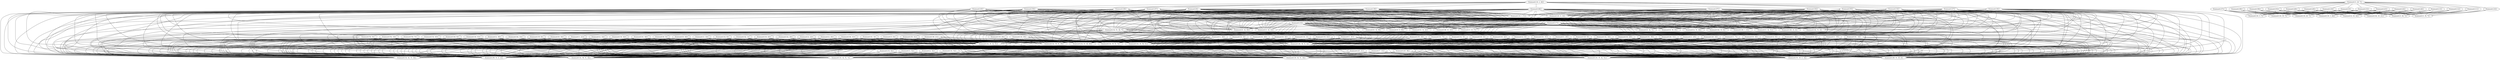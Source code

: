 strict graph  {
"frozenset({16, 2, 44})";
"frozenset({40})";
"frozenset({50})";
"frozenset({39})";
"frozenset({54})";
"frozenset({9})";
"frozenset({34})";
"frozenset({49})";
"frozenset({47})";
"frozenset({27})";
"frozenset({57})";
"frozenset({46})";
"frozenset({55})";
"frozenset({30})";
"frozenset({43, 6, 14})";
"frozenset({17})";
"frozenset({15})";
"frozenset({42, 51, 6})";
"frozenset({2, 51, 44})";
"frozenset({0, 32, 58})";
"frozenset({0, 8, 58})";
"frozenset({8, 58, 45})";
"frozenset({16, 3, 51})";
"frozenset({0, 32, 42})";
"frozenset({48, 41, 43})";
"frozenset({3, 43, 7})";
"frozenset({0, 32, 7})";
"frozenset({42, 43, 6})";
"frozenset({0, 32, 45})";
"frozenset({48, 3, 43})";
"frozenset({3, 42, 43})";
"frozenset({3, 42, 51})";
"frozenset({48, 43, 6})";
"frozenset({32, 51, 44, 7})";
"frozenset({36, 21})";
"frozenset({1, 44})";
"frozenset({35, 14})";
"frozenset({2, 6})";
"frozenset({35, 31})";
"frozenset({41, 35})";
"frozenset({20, 14})";
"frozenset({41, 6})";
"frozenset({1, 36})";
"frozenset({41, 7})";
"frozenset({1, 25})";
"frozenset({43, 4})";
"frozenset({41, 44})";
"frozenset({1, 7})";
"frozenset({8, 32})";
"frozenset({44, 31})";
"frozenset({0, 6})";
"frozenset({43, 20})";
"frozenset({32, 6})";
"frozenset({32, 14})";
"frozenset({43, 22})";
"frozenset({18, 35})";
"frozenset({1, 35})";
"frozenset({8, 18})";
"frozenset({2, 4})";
"frozenset({52, 7})";
"frozenset({2, 20})";
"frozenset({18, 20})";
"frozenset({1, 20})";
"frozenset({41, 14})";
"frozenset({32, 43})";
"frozenset({20, 6})";
"frozenset({32, 3})";
"frozenset({3, 6})";
"frozenset({16, 41})";
"frozenset({16, 31})";
"frozenset({41, 31})";
"frozenset({8, 3})";
"frozenset({2, 35})";
"frozenset({2, 14})";
"frozenset({3, 14})";
"frozenset({35, 6})";
"frozenset({16, 1})";
"frozenset({1, 41})";
"frozenset({32, 1})";
"frozenset({32, 18})";
"frozenset({8, 16})";
"frozenset({52, 6})";
"frozenset({16, 32})";
"frozenset({1, 21})";
"frozenset({2, 22})";
"frozenset({0, 16})";
"frozenset({44, 6})";
"frozenset({44, 14})";
"frozenset({52, 14})";
"frozenset({41, 3})";
"frozenset({16, 43})";
"frozenset({20, 31})";
"frozenset({41, 20})";
"frozenset({32, 35, 42, 51})";
"frozenset({48, 58, 51, 6})";
"frozenset({7, 31})";
"frozenset({16, 52})";
"frozenset({25, 36})";
"frozenset({3, 52})";
"frozenset({25, 21})";
"frozenset({2, 52})";
"frozenset({32, 52})";
"frozenset({32, 35, 51, 45})";
"frozenset({51, 45, 6, 14})";
"frozenset({58, 51, 6, 14})";
"frozenset({32, 51, 44, 45})";
"frozenset({16, 42, 51, 7})";
"frozenset({48, 51, 45, 6})";
"frozenset({32, 35, 51, 7})";
"frozenset({16, 42, 51, 44})";
"frozenset({16, 35, 42, 51})";
"frozenset({32, 58, 51, 44})";
"frozenset({32, 35, 58, 51})";
"frozenset({32, 42, 51, 44})";
"frozenset({3, 20, 7})";
"frozenset({33})";
"frozenset({23})";
"frozenset({11})";
"frozenset({24})";
"frozenset({26})";
"frozenset({56})";
"frozenset({53})";
"frozenset({28})";
"frozenset({10})";
"frozenset({37})";
"frozenset({29})";
"frozenset({13})";
"frozenset({19})";
"frozenset({12})";
"frozenset({38})";
"frozenset({5})";
"frozenset({16, 20, 7})";
"frozenset({18, 3, 44})";
"frozenset({2, 43, 42})";
"frozenset({42, 43, 21})";
"frozenset({16, 3, 7})";
"frozenset({3, 35, 7})";
"frozenset({3, 44, 7})";
"frozenset({16, 35, 7})";
"frozenset({16, 2, 44})" -- "frozenset({40})";
"frozenset({16, 2, 44})" -- "frozenset({50})";
"frozenset({16, 2, 44})" -- "frozenset({39})";
"frozenset({16, 2, 44})" -- "frozenset({54})";
"frozenset({16, 2, 44})" -- "frozenset({9})";
"frozenset({16, 2, 44})" -- "frozenset({34})";
"frozenset({16, 2, 44})" -- "frozenset({49})";
"frozenset({16, 2, 44})" -- "frozenset({47})";
"frozenset({16, 2, 44})" -- "frozenset({27})";
"frozenset({16, 2, 44})" -- "frozenset({57})";
"frozenset({16, 2, 44})" -- "frozenset({46})";
"frozenset({16, 2, 44})" -- "frozenset({55})";
"frozenset({16, 2, 44})" -- "frozenset({30})";
"frozenset({40})" -- "frozenset({43, 6, 14})";
"frozenset({40})" -- "frozenset({2, 51, 44})";
"frozenset({40})" -- "frozenset({0, 32, 58})";
"frozenset({40})" -- "frozenset({0, 8, 58})";
"frozenset({40})" -- "frozenset({8, 58, 45})";
"frozenset({40})" -- "frozenset({16, 3, 51})";
"frozenset({40})" -- "frozenset({0, 32, 42})";
"frozenset({40})" -- "frozenset({48, 41, 43})";
"frozenset({40})" -- "frozenset({3, 43, 7})";
"frozenset({40})" -- "frozenset({0, 32, 7})";
"frozenset({40})" -- "frozenset({0, 32, 45})";
"frozenset({40})" -- "frozenset({48, 3, 43})";
"frozenset({40})" -- "frozenset({3, 42, 43})";
"frozenset({40})" -- "frozenset({3, 42, 51})";
"frozenset({40})" -- "frozenset({48, 43, 6})";
"frozenset({40})" -- "frozenset({32, 51, 44, 7})";
"frozenset({40})" -- "frozenset({32, 35, 42, 51})";
"frozenset({40})" -- "frozenset({48, 58, 51, 6})";
"frozenset({40})" -- "frozenset({32, 35, 51, 45})";
"frozenset({40})" -- "frozenset({51, 45, 6, 14})";
"frozenset({40})" -- "frozenset({58, 51, 6, 14})";
"frozenset({40})" -- "frozenset({32, 51, 44, 45})";
"frozenset({40})" -- "frozenset({16, 42, 51, 7})";
"frozenset({40})" -- "frozenset({48, 51, 45, 6})";
"frozenset({40})" -- "frozenset({32, 35, 51, 7})";
"frozenset({40})" -- "frozenset({16, 42, 51, 44})";
"frozenset({40})" -- "frozenset({16, 35, 42, 51})";
"frozenset({40})" -- "frozenset({32, 58, 51, 44})";
"frozenset({40})" -- "frozenset({32, 35, 58, 51})";
"frozenset({40})" -- "frozenset({32, 42, 51, 44})";
"frozenset({50})" -- "frozenset({43, 6, 14})";
"frozenset({50})" -- "frozenset({42, 51, 6})";
"frozenset({50})" -- "frozenset({2, 51, 44})";
"frozenset({50})" -- "frozenset({0, 32, 58})";
"frozenset({50})" -- "frozenset({0, 8, 58})";
"frozenset({50})" -- "frozenset({8, 58, 45})";
"frozenset({50})" -- "frozenset({16, 3, 51})";
"frozenset({50})" -- "frozenset({0, 32, 42})";
"frozenset({50})" -- "frozenset({48, 41, 43})";
"frozenset({50})" -- "frozenset({3, 43, 7})";
"frozenset({50})" -- "frozenset({0, 32, 7})";
"frozenset({50})" -- "frozenset({42, 43, 6})";
"frozenset({50})" -- "frozenset({0, 32, 45})";
"frozenset({50})" -- "frozenset({48, 3, 43})";
"frozenset({50})" -- "frozenset({3, 42, 43})";
"frozenset({50})" -- "frozenset({48, 43, 6})";
"frozenset({50})" -- "frozenset({32, 51, 44, 7})";
"frozenset({50})" -- "frozenset({32, 35, 42, 51})";
"frozenset({50})" -- "frozenset({48, 58, 51, 6})";
"frozenset({50})" -- "frozenset({32, 35, 51, 45})";
"frozenset({50})" -- "frozenset({58, 51, 6, 14})";
"frozenset({50})" -- "frozenset({32, 51, 44, 45})";
"frozenset({50})" -- "frozenset({16, 42, 51, 7})";
"frozenset({50})" -- "frozenset({48, 51, 45, 6})";
"frozenset({50})" -- "frozenset({32, 35, 51, 7})";
"frozenset({50})" -- "frozenset({16, 42, 51, 44})";
"frozenset({50})" -- "frozenset({16, 35, 42, 51})";
"frozenset({50})" -- "frozenset({32, 58, 51, 44})";
"frozenset({50})" -- "frozenset({32, 35, 58, 51})";
"frozenset({50})" -- "frozenset({32, 42, 51, 44})";
"frozenset({39})" -- "frozenset({43, 6, 14})";
"frozenset({39})" -- "frozenset({42, 51, 6})";
"frozenset({39})" -- "frozenset({2, 51, 44})";
"frozenset({39})" -- "frozenset({0, 32, 58})";
"frozenset({39})" -- "frozenset({0, 8, 58})";
"frozenset({39})" -- "frozenset({8, 58, 45})";
"frozenset({39})" -- "frozenset({16, 3, 51})";
"frozenset({39})" -- "frozenset({0, 32, 42})";
"frozenset({39})" -- "frozenset({48, 41, 43})";
"frozenset({39})" -- "frozenset({3, 43, 7})";
"frozenset({39})" -- "frozenset({0, 32, 7})";
"frozenset({39})" -- "frozenset({42, 43, 6})";
"frozenset({39})" -- "frozenset({0, 32, 45})";
"frozenset({39})" -- "frozenset({48, 3, 43})";
"frozenset({39})" -- "frozenset({3, 42, 43})";
"frozenset({39})" -- "frozenset({3, 42, 51})";
"frozenset({39})" -- "frozenset({48, 43, 6})";
"frozenset({39})" -- "frozenset({32, 51, 44, 7})";
"frozenset({39})" -- "frozenset({32, 35, 42, 51})";
"frozenset({39})" -- "frozenset({48, 58, 51, 6})";
"frozenset({39})" -- "frozenset({32, 35, 51, 45})";
"frozenset({39})" -- "frozenset({51, 45, 6, 14})";
"frozenset({39})" -- "frozenset({58, 51, 6, 14})";
"frozenset({39})" -- "frozenset({32, 51, 44, 45})";
"frozenset({39})" -- "frozenset({16, 42, 51, 7})";
"frozenset({39})" -- "frozenset({48, 51, 45, 6})";
"frozenset({39})" -- "frozenset({32, 35, 51, 7})";
"frozenset({39})" -- "frozenset({16, 42, 51, 44})";
"frozenset({39})" -- "frozenset({16, 35, 42, 51})";
"frozenset({39})" -- "frozenset({32, 58, 51, 44})";
"frozenset({39})" -- "frozenset({32, 35, 58, 51})";
"frozenset({39})" -- "frozenset({32, 42, 51, 44})";
"frozenset({54})" -- "frozenset({43, 6, 14})";
"frozenset({54})" -- "frozenset({42, 51, 6})";
"frozenset({54})" -- "frozenset({2, 51, 44})";
"frozenset({54})" -- "frozenset({0, 32, 58})";
"frozenset({54})" -- "frozenset({0, 8, 58})";
"frozenset({54})" -- "frozenset({8, 58, 45})";
"frozenset({54})" -- "frozenset({16, 3, 51})";
"frozenset({54})" -- "frozenset({0, 32, 42})";
"frozenset({54})" -- "frozenset({48, 41, 43})";
"frozenset({54})" -- "frozenset({3, 43, 7})";
"frozenset({54})" -- "frozenset({0, 32, 7})";
"frozenset({54})" -- "frozenset({42, 43, 6})";
"frozenset({54})" -- "frozenset({0, 32, 45})";
"frozenset({54})" -- "frozenset({48, 3, 43})";
"frozenset({54})" -- "frozenset({3, 42, 43})";
"frozenset({54})" -- "frozenset({3, 42, 51})";
"frozenset({54})" -- "frozenset({48, 43, 6})";
"frozenset({54})" -- "frozenset({32, 51, 44, 7})";
"frozenset({54})" -- "frozenset({32, 35, 42, 51})";
"frozenset({54})" -- "frozenset({48, 58, 51, 6})";
"frozenset({54})" -- "frozenset({32, 35, 51, 45})";
"frozenset({54})" -- "frozenset({51, 45, 6, 14})";
"frozenset({54})" -- "frozenset({32, 51, 44, 45})";
"frozenset({54})" -- "frozenset({16, 42, 51, 7})";
"frozenset({54})" -- "frozenset({48, 51, 45, 6})";
"frozenset({54})" -- "frozenset({32, 35, 51, 7})";
"frozenset({54})" -- "frozenset({16, 42, 51, 44})";
"frozenset({54})" -- "frozenset({16, 35, 42, 51})";
"frozenset({54})" -- "frozenset({32, 58, 51, 44})";
"frozenset({54})" -- "frozenset({32, 35, 58, 51})";
"frozenset({54})" -- "frozenset({32, 42, 51, 44})";
"frozenset({9})" -- "frozenset({43, 6, 14})";
"frozenset({9})" -- "frozenset({42, 51, 6})";
"frozenset({9})" -- "frozenset({2, 51, 44})";
"frozenset({9})" -- "frozenset({0, 32, 58})";
"frozenset({9})" -- "frozenset({0, 8, 58})";
"frozenset({9})" -- "frozenset({16, 3, 51})";
"frozenset({9})" -- "frozenset({0, 32, 42})";
"frozenset({9})" -- "frozenset({48, 41, 43})";
"frozenset({9})" -- "frozenset({3, 43, 7})";
"frozenset({9})" -- "frozenset({0, 32, 7})";
"frozenset({9})" -- "frozenset({42, 43, 6})";
"frozenset({9})" -- "frozenset({0, 32, 45})";
"frozenset({9})" -- "frozenset({48, 3, 43})";
"frozenset({9})" -- "frozenset({3, 42, 43})";
"frozenset({9})" -- "frozenset({3, 42, 51})";
"frozenset({9})" -- "frozenset({48, 43, 6})";
"frozenset({9})" -- "frozenset({32, 51, 44, 7})";
"frozenset({9})" -- "frozenset({32, 35, 42, 51})";
"frozenset({9})" -- "frozenset({48, 58, 51, 6})";
"frozenset({9})" -- "frozenset({32, 35, 51, 45})";
"frozenset({9})" -- "frozenset({51, 45, 6, 14})";
"frozenset({9})" -- "frozenset({58, 51, 6, 14})";
"frozenset({9})" -- "frozenset({32, 51, 44, 45})";
"frozenset({9})" -- "frozenset({16, 42, 51, 7})";
"frozenset({9})" -- "frozenset({48, 51, 45, 6})";
"frozenset({9})" -- "frozenset({32, 35, 51, 7})";
"frozenset({9})" -- "frozenset({16, 42, 51, 44})";
"frozenset({9})" -- "frozenset({16, 35, 42, 51})";
"frozenset({9})" -- "frozenset({32, 58, 51, 44})";
"frozenset({9})" -- "frozenset({32, 35, 58, 51})";
"frozenset({9})" -- "frozenset({32, 42, 51, 44})";
"frozenset({34})" -- "frozenset({43, 6, 14})";
"frozenset({34})" -- "frozenset({42, 51, 6})";
"frozenset({34})" -- "frozenset({2, 51, 44})";
"frozenset({34})" -- "frozenset({0, 32, 58})";
"frozenset({34})" -- "frozenset({0, 8, 58})";
"frozenset({34})" -- "frozenset({8, 58, 45})";
"frozenset({34})" -- "frozenset({16, 3, 51})";
"frozenset({34})" -- "frozenset({0, 32, 42})";
"frozenset({34})" -- "frozenset({48, 41, 43})";
"frozenset({34})" -- "frozenset({3, 43, 7})";
"frozenset({34})" -- "frozenset({0, 32, 7})";
"frozenset({34})" -- "frozenset({42, 43, 6})";
"frozenset({34})" -- "frozenset({0, 32, 45})";
"frozenset({34})" -- "frozenset({48, 3, 43})";
"frozenset({34})" -- "frozenset({3, 42, 43})";
"frozenset({34})" -- "frozenset({3, 42, 51})";
"frozenset({34})" -- "frozenset({48, 43, 6})";
"frozenset({34})" -- "frozenset({48, 58, 51, 6})";
"frozenset({34})" -- "frozenset({51, 45, 6, 14})";
"frozenset({34})" -- "frozenset({58, 51, 6, 14})";
"frozenset({34})" -- "frozenset({16, 42, 51, 7})";
"frozenset({34})" -- "frozenset({48, 51, 45, 6})";
"frozenset({34})" -- "frozenset({16, 42, 51, 44})";
"frozenset({34})" -- "frozenset({16, 35, 42, 51})";
"frozenset({49})" -- "frozenset({43, 6, 14})";
"frozenset({49})" -- "frozenset({42, 51, 6})";
"frozenset({49})" -- "frozenset({2, 51, 44})";
"frozenset({49})" -- "frozenset({0, 32, 58})";
"frozenset({49})" -- "frozenset({0, 8, 58})";
"frozenset({49})" -- "frozenset({8, 58, 45})";
"frozenset({49})" -- "frozenset({16, 3, 51})";
"frozenset({49})" -- "frozenset({0, 32, 42})";
"frozenset({49})" -- "frozenset({3, 43, 7})";
"frozenset({49})" -- "frozenset({0, 32, 7})";
"frozenset({49})" -- "frozenset({42, 43, 6})";
"frozenset({49})" -- "frozenset({0, 32, 45})";
"frozenset({49})" -- "frozenset({3, 42, 43})";
"frozenset({49})" -- "frozenset({3, 42, 51})";
"frozenset({49})" -- "frozenset({32, 51, 44, 7})";
"frozenset({49})" -- "frozenset({32, 35, 42, 51})";
"frozenset({49})" -- "frozenset({32, 35, 51, 45})";
"frozenset({49})" -- "frozenset({51, 45, 6, 14})";
"frozenset({49})" -- "frozenset({58, 51, 6, 14})";
"frozenset({49})" -- "frozenset({32, 51, 44, 45})";
"frozenset({49})" -- "frozenset({16, 42, 51, 7})";
"frozenset({49})" -- "frozenset({32, 35, 51, 7})";
"frozenset({49})" -- "frozenset({16, 42, 51, 44})";
"frozenset({49})" -- "frozenset({16, 35, 42, 51})";
"frozenset({49})" -- "frozenset({32, 58, 51, 44})";
"frozenset({49})" -- "frozenset({32, 35, 58, 51})";
"frozenset({49})" -- "frozenset({32, 42, 51, 44})";
"frozenset({47})" -- "frozenset({43, 6, 14})";
"frozenset({47})" -- "frozenset({42, 51, 6})";
"frozenset({47})" -- "frozenset({2, 51, 44})";
"frozenset({47})" -- "frozenset({0, 32, 58})";
"frozenset({47})" -- "frozenset({0, 8, 58})";
"frozenset({47})" -- "frozenset({8, 58, 45})";
"frozenset({47})" -- "frozenset({16, 3, 51})";
"frozenset({47})" -- "frozenset({0, 32, 42})";
"frozenset({47})" -- "frozenset({48, 41, 43})";
"frozenset({47})" -- "frozenset({3, 43, 7})";
"frozenset({47})" -- "frozenset({0, 32, 7})";
"frozenset({47})" -- "frozenset({42, 43, 6})";
"frozenset({47})" -- "frozenset({0, 32, 45})";
"frozenset({47})" -- "frozenset({48, 3, 43})";
"frozenset({47})" -- "frozenset({3, 42, 43})";
"frozenset({47})" -- "frozenset({3, 42, 51})";
"frozenset({47})" -- "frozenset({48, 43, 6})";
"frozenset({47})" -- "frozenset({32, 51, 44, 7})";
"frozenset({47})" -- "frozenset({32, 35, 42, 51})";
"frozenset({47})" -- "frozenset({48, 58, 51, 6})";
"frozenset({47})" -- "frozenset({32, 35, 51, 45})";
"frozenset({47})" -- "frozenset({51, 45, 6, 14})";
"frozenset({47})" -- "frozenset({58, 51, 6, 14})";
"frozenset({47})" -- "frozenset({32, 51, 44, 45})";
"frozenset({47})" -- "frozenset({16, 42, 51, 7})";
"frozenset({47})" -- "frozenset({48, 51, 45, 6})";
"frozenset({47})" -- "frozenset({32, 35, 51, 7})";
"frozenset({47})" -- "frozenset({16, 42, 51, 44})";
"frozenset({47})" -- "frozenset({16, 35, 42, 51})";
"frozenset({47})" -- "frozenset({32, 58, 51, 44})";
"frozenset({47})" -- "frozenset({32, 35, 58, 51})";
"frozenset({47})" -- "frozenset({32, 42, 51, 44})";
"frozenset({27})" -- "frozenset({43, 6, 14})";
"frozenset({27})" -- "frozenset({42, 51, 6})";
"frozenset({27})" -- "frozenset({2, 51, 44})";
"frozenset({27})" -- "frozenset({0, 32, 58})";
"frozenset({27})" -- "frozenset({0, 8, 58})";
"frozenset({27})" -- "frozenset({8, 58, 45})";
"frozenset({27})" -- "frozenset({16, 3, 51})";
"frozenset({27})" -- "frozenset({0, 32, 42})";
"frozenset({27})" -- "frozenset({48, 41, 43})";
"frozenset({27})" -- "frozenset({3, 43, 7})";
"frozenset({27})" -- "frozenset({0, 32, 7})";
"frozenset({27})" -- "frozenset({42, 43, 6})";
"frozenset({27})" -- "frozenset({0, 32, 45})";
"frozenset({27})" -- "frozenset({48, 3, 43})";
"frozenset({27})" -- "frozenset({3, 42, 43})";
"frozenset({27})" -- "frozenset({3, 42, 51})";
"frozenset({27})" -- "frozenset({48, 43, 6})";
"frozenset({27})" -- "frozenset({48, 58, 51, 6})";
"frozenset({27})" -- "frozenset({51, 45, 6, 14})";
"frozenset({27})" -- "frozenset({58, 51, 6, 14})";
"frozenset({27})" -- "frozenset({16, 42, 51, 7})";
"frozenset({27})" -- "frozenset({48, 51, 45, 6})";
"frozenset({27})" -- "frozenset({16, 42, 51, 44})";
"frozenset({27})" -- "frozenset({16, 35, 42, 51})";
"frozenset({57})" -- "frozenset({43, 6, 14})";
"frozenset({57})" -- "frozenset({42, 51, 6})";
"frozenset({57})" -- "frozenset({2, 51, 44})";
"frozenset({57})" -- "frozenset({0, 32, 58})";
"frozenset({57})" -- "frozenset({0, 8, 58})";
"frozenset({57})" -- "frozenset({8, 58, 45})";
"frozenset({57})" -- "frozenset({16, 3, 51})";
"frozenset({57})" -- "frozenset({0, 32, 42})";
"frozenset({57})" -- "frozenset({48, 41, 43})";
"frozenset({57})" -- "frozenset({3, 43, 7})";
"frozenset({57})" -- "frozenset({0, 32, 7})";
"frozenset({57})" -- "frozenset({42, 43, 6})";
"frozenset({57})" -- "frozenset({0, 32, 45})";
"frozenset({57})" -- "frozenset({48, 3, 43})";
"frozenset({57})" -- "frozenset({3, 42, 43})";
"frozenset({57})" -- "frozenset({3, 42, 51})";
"frozenset({57})" -- "frozenset({48, 43, 6})";
"frozenset({57})" -- "frozenset({32, 51, 44, 7})";
"frozenset({57})" -- "frozenset({32, 35, 42, 51})";
"frozenset({57})" -- "frozenset({48, 58, 51, 6})";
"frozenset({57})" -- "frozenset({32, 35, 51, 45})";
"frozenset({57})" -- "frozenset({51, 45, 6, 14})";
"frozenset({57})" -- "frozenset({32, 51, 44, 45})";
"frozenset({57})" -- "frozenset({16, 42, 51, 7})";
"frozenset({57})" -- "frozenset({48, 51, 45, 6})";
"frozenset({57})" -- "frozenset({32, 35, 51, 7})";
"frozenset({57})" -- "frozenset({16, 42, 51, 44})";
"frozenset({57})" -- "frozenset({16, 35, 42, 51})";
"frozenset({57})" -- "frozenset({32, 58, 51, 44})";
"frozenset({57})" -- "frozenset({32, 35, 58, 51})";
"frozenset({57})" -- "frozenset({32, 42, 51, 44})";
"frozenset({46})" -- "frozenset({43, 6, 14})";
"frozenset({46})" -- "frozenset({42, 51, 6})";
"frozenset({46})" -- "frozenset({2, 51, 44})";
"frozenset({46})" -- "frozenset({0, 32, 58})";
"frozenset({46})" -- "frozenset({0, 8, 58})";
"frozenset({46})" -- "frozenset({8, 58, 45})";
"frozenset({46})" -- "frozenset({16, 3, 51})";
"frozenset({46})" -- "frozenset({0, 32, 42})";
"frozenset({46})" -- "frozenset({48, 41, 43})";
"frozenset({46})" -- "frozenset({3, 43, 7})";
"frozenset({46})" -- "frozenset({0, 32, 7})";
"frozenset({46})" -- "frozenset({42, 43, 6})";
"frozenset({46})" -- "frozenset({0, 32, 45})";
"frozenset({46})" -- "frozenset({48, 3, 43})";
"frozenset({46})" -- "frozenset({3, 42, 43})";
"frozenset({46})" -- "frozenset({3, 42, 51})";
"frozenset({46})" -- "frozenset({48, 43, 6})";
"frozenset({46})" -- "frozenset({32, 51, 44, 7})";
"frozenset({46})" -- "frozenset({32, 35, 42, 51})";
"frozenset({46})" -- "frozenset({48, 58, 51, 6})";
"frozenset({46})" -- "frozenset({32, 35, 51, 45})";
"frozenset({46})" -- "frozenset({51, 45, 6, 14})";
"frozenset({46})" -- "frozenset({58, 51, 6, 14})";
"frozenset({46})" -- "frozenset({32, 51, 44, 45})";
"frozenset({46})" -- "frozenset({16, 42, 51, 7})";
"frozenset({46})" -- "frozenset({48, 51, 45, 6})";
"frozenset({46})" -- "frozenset({32, 35, 51, 7})";
"frozenset({46})" -- "frozenset({16, 42, 51, 44})";
"frozenset({46})" -- "frozenset({16, 35, 42, 51})";
"frozenset({46})" -- "frozenset({32, 58, 51, 44})";
"frozenset({46})" -- "frozenset({32, 35, 58, 51})";
"frozenset({46})" -- "frozenset({32, 42, 51, 44})";
"frozenset({55})" -- "frozenset({43, 6, 14})";
"frozenset({55})" -- "frozenset({42, 51, 6})";
"frozenset({55})" -- "frozenset({2, 51, 44})";
"frozenset({55})" -- "frozenset({0, 32, 58})";
"frozenset({55})" -- "frozenset({0, 8, 58})";
"frozenset({55})" -- "frozenset({8, 58, 45})";
"frozenset({55})" -- "frozenset({16, 3, 51})";
"frozenset({55})" -- "frozenset({0, 32, 42})";
"frozenset({55})" -- "frozenset({48, 41, 43})";
"frozenset({55})" -- "frozenset({3, 43, 7})";
"frozenset({55})" -- "frozenset({0, 32, 7})";
"frozenset({55})" -- "frozenset({42, 43, 6})";
"frozenset({55})" -- "frozenset({0, 32, 45})";
"frozenset({55})" -- "frozenset({48, 3, 43})";
"frozenset({55})" -- "frozenset({3, 42, 43})";
"frozenset({55})" -- "frozenset({3, 42, 51})";
"frozenset({55})" -- "frozenset({48, 43, 6})";
"frozenset({55})" -- "frozenset({32, 51, 44, 7})";
"frozenset({55})" -- "frozenset({32, 35, 42, 51})";
"frozenset({55})" -- "frozenset({48, 58, 51, 6})";
"frozenset({55})" -- "frozenset({32, 35, 51, 45})";
"frozenset({55})" -- "frozenset({51, 45, 6, 14})";
"frozenset({55})" -- "frozenset({32, 51, 44, 45})";
"frozenset({55})" -- "frozenset({16, 42, 51, 7})";
"frozenset({55})" -- "frozenset({48, 51, 45, 6})";
"frozenset({55})" -- "frozenset({32, 35, 51, 7})";
"frozenset({55})" -- "frozenset({16, 42, 51, 44})";
"frozenset({55})" -- "frozenset({16, 35, 42, 51})";
"frozenset({55})" -- "frozenset({32, 58, 51, 44})";
"frozenset({55})" -- "frozenset({32, 35, 58, 51})";
"frozenset({55})" -- "frozenset({32, 42, 51, 44})";
"frozenset({30})" -- "frozenset({43, 6, 14})";
"frozenset({30})" -- "frozenset({42, 51, 6})";
"frozenset({30})" -- "frozenset({2, 51, 44})";
"frozenset({30})" -- "frozenset({0, 32, 58})";
"frozenset({30})" -- "frozenset({0, 8, 58})";
"frozenset({30})" -- "frozenset({8, 58, 45})";
"frozenset({30})" -- "frozenset({16, 3, 51})";
"frozenset({30})" -- "frozenset({0, 32, 42})";
"frozenset({30})" -- "frozenset({48, 41, 43})";
"frozenset({30})" -- "frozenset({3, 43, 7})";
"frozenset({30})" -- "frozenset({0, 32, 7})";
"frozenset({30})" -- "frozenset({42, 43, 6})";
"frozenset({30})" -- "frozenset({0, 32, 45})";
"frozenset({30})" -- "frozenset({48, 3, 43})";
"frozenset({30})" -- "frozenset({3, 42, 43})";
"frozenset({30})" -- "frozenset({3, 42, 51})";
"frozenset({30})" -- "frozenset({48, 43, 6})";
"frozenset({30})" -- "frozenset({48, 58, 51, 6})";
"frozenset({30})" -- "frozenset({51, 45, 6, 14})";
"frozenset({30})" -- "frozenset({58, 51, 6, 14})";
"frozenset({30})" -- "frozenset({16, 42, 51, 7})";
"frozenset({30})" -- "frozenset({48, 51, 45, 6})";
"frozenset({30})" -- "frozenset({16, 42, 51, 44})";
"frozenset({30})" -- "frozenset({16, 35, 42, 51})";
"frozenset({43, 6, 14})" -- "frozenset({17})";
"frozenset({43, 6, 14})" -- "frozenset({15})";
"frozenset({17})" -- "frozenset({42, 51, 6})";
"frozenset({17})" -- "frozenset({2, 51, 44})";
"frozenset({17})" -- "frozenset({0, 32, 58})";
"frozenset({17})" -- "frozenset({0, 8, 58})";
"frozenset({17})" -- "frozenset({8, 58, 45})";
"frozenset({17})" -- "frozenset({0, 32, 42})";
"frozenset({17})" -- "frozenset({48, 41, 43})";
"frozenset({17})" -- "frozenset({3, 43, 7})";
"frozenset({17})" -- "frozenset({0, 32, 7})";
"frozenset({17})" -- "frozenset({42, 43, 6})";
"frozenset({17})" -- "frozenset({0, 32, 45})";
"frozenset({17})" -- "frozenset({48, 3, 43})";
"frozenset({17})" -- "frozenset({3, 42, 43})";
"frozenset({17})" -- "frozenset({3, 42, 51})";
"frozenset({17})" -- "frozenset({48, 43, 6})";
"frozenset({17})" -- "frozenset({32, 51, 44, 7})";
"frozenset({17})" -- "frozenset({32, 35, 42, 51})";
"frozenset({17})" -- "frozenset({48, 58, 51, 6})";
"frozenset({17})" -- "frozenset({32, 35, 51, 45})";
"frozenset({17})" -- "frozenset({51, 45, 6, 14})";
"frozenset({17})" -- "frozenset({58, 51, 6, 14})";
"frozenset({17})" -- "frozenset({32, 51, 44, 45})";
"frozenset({17})" -- "frozenset({48, 51, 45, 6})";
"frozenset({17})" -- "frozenset({32, 35, 51, 7})";
"frozenset({17})" -- "frozenset({32, 58, 51, 44})";
"frozenset({17})" -- "frozenset({32, 35, 58, 51})";
"frozenset({17})" -- "frozenset({32, 42, 51, 44})";
"frozenset({15})" -- "frozenset({42, 51, 6})";
"frozenset({15})" -- "frozenset({2, 51, 44})";
"frozenset({15})" -- "frozenset({0, 32, 58})";
"frozenset({15})" -- "frozenset({0, 8, 58})";
"frozenset({15})" -- "frozenset({8, 58, 45})";
"frozenset({15})" -- "frozenset({0, 32, 42})";
"frozenset({15})" -- "frozenset({48, 41, 43})";
"frozenset({15})" -- "frozenset({3, 43, 7})";
"frozenset({15})" -- "frozenset({0, 32, 7})";
"frozenset({15})" -- "frozenset({42, 43, 6})";
"frozenset({15})" -- "frozenset({0, 32, 45})";
"frozenset({15})" -- "frozenset({48, 3, 43})";
"frozenset({15})" -- "frozenset({3, 42, 43})";
"frozenset({15})" -- "frozenset({3, 42, 51})";
"frozenset({15})" -- "frozenset({48, 43, 6})";
"frozenset({15})" -- "frozenset({32, 51, 44, 7})";
"frozenset({15})" -- "frozenset({32, 35, 42, 51})";
"frozenset({15})" -- "frozenset({48, 58, 51, 6})";
"frozenset({15})" -- "frozenset({32, 35, 51, 45})";
"frozenset({15})" -- "frozenset({51, 45, 6, 14})";
"frozenset({15})" -- "frozenset({58, 51, 6, 14})";
"frozenset({15})" -- "frozenset({32, 51, 44, 45})";
"frozenset({15})" -- "frozenset({48, 51, 45, 6})";
"frozenset({15})" -- "frozenset({32, 35, 51, 7})";
"frozenset({15})" -- "frozenset({32, 58, 51, 44})";
"frozenset({15})" -- "frozenset({32, 35, 58, 51})";
"frozenset({15})" -- "frozenset({32, 42, 51, 44})";
"frozenset({32, 51, 44, 7})" -- "frozenset({36, 21})";
"frozenset({32, 51, 44, 7})" -- "frozenset({1, 44})";
"frozenset({32, 51, 44, 7})" -- "frozenset({35, 14})";
"frozenset({32, 51, 44, 7})" -- "frozenset({2, 6})";
"frozenset({32, 51, 44, 7})" -- "frozenset({35, 31})";
"frozenset({32, 51, 44, 7})" -- "frozenset({41, 35})";
"frozenset({32, 51, 44, 7})" -- "frozenset({20, 14})";
"frozenset({32, 51, 44, 7})" -- "frozenset({41, 6})";
"frozenset({32, 51, 44, 7})" -- "frozenset({1, 36})";
"frozenset({32, 51, 44, 7})" -- "frozenset({41, 7})";
"frozenset({32, 51, 44, 7})" -- "frozenset({1, 25})";
"frozenset({32, 51, 44, 7})" -- "frozenset({43, 4})";
"frozenset({32, 51, 44, 7})" -- "frozenset({41, 44})";
"frozenset({32, 51, 44, 7})" -- "frozenset({1, 7})";
"frozenset({32, 51, 44, 7})" -- "frozenset({8, 32})";
"frozenset({32, 51, 44, 7})" -- "frozenset({44, 31})";
"frozenset({32, 51, 44, 7})" -- "frozenset({0, 6})";
"frozenset({32, 51, 44, 7})" -- "frozenset({43, 20})";
"frozenset({32, 51, 44, 7})" -- "frozenset({32, 6})";
"frozenset({32, 51, 44, 7})" -- "frozenset({32, 14})";
"frozenset({32, 51, 44, 7})" -- "frozenset({43, 22})";
"frozenset({32, 51, 44, 7})" -- "frozenset({18, 35})";
"frozenset({32, 51, 44, 7})" -- "frozenset({1, 35})";
"frozenset({32, 51, 44, 7})" -- "frozenset({8, 18})";
"frozenset({32, 51, 44, 7})" -- "frozenset({2, 4})";
"frozenset({32, 51, 44, 7})" -- "frozenset({52, 7})";
"frozenset({32, 51, 44, 7})" -- "frozenset({2, 20})";
"frozenset({32, 51, 44, 7})" -- "frozenset({18, 20})";
"frozenset({32, 51, 44, 7})" -- "frozenset({1, 20})";
"frozenset({32, 51, 44, 7})" -- "frozenset({41, 14})";
"frozenset({32, 51, 44, 7})" -- "frozenset({32, 43})";
"frozenset({32, 51, 44, 7})" -- "frozenset({20, 6})";
"frozenset({32, 51, 44, 7})" -- "frozenset({32, 3})";
"frozenset({32, 51, 44, 7})" -- "frozenset({3, 6})";
"frozenset({32, 51, 44, 7})" -- "frozenset({16, 41})";
"frozenset({32, 51, 44, 7})" -- "frozenset({16, 31})";
"frozenset({32, 51, 44, 7})" -- "frozenset({41, 31})";
"frozenset({32, 51, 44, 7})" -- "frozenset({8, 3})";
"frozenset({32, 51, 44, 7})" -- "frozenset({2, 35})";
"frozenset({32, 51, 44, 7})" -- "frozenset({2, 14})";
"frozenset({32, 51, 44, 7})" -- "frozenset({3, 14})";
"frozenset({32, 51, 44, 7})" -- "frozenset({35, 6})";
"frozenset({32, 51, 44, 7})" -- "frozenset({16, 1})";
"frozenset({32, 51, 44, 7})" -- "frozenset({1, 41})";
"frozenset({32, 51, 44, 7})" -- "frozenset({32, 1})";
"frozenset({32, 51, 44, 7})" -- "frozenset({32, 18})";
"frozenset({32, 51, 44, 7})" -- "frozenset({8, 16})";
"frozenset({32, 51, 44, 7})" -- "frozenset({52, 6})";
"frozenset({32, 51, 44, 7})" -- "frozenset({16, 32})";
"frozenset({32, 51, 44, 7})" -- "frozenset({1, 21})";
"frozenset({32, 51, 44, 7})" -- "frozenset({2, 22})";
"frozenset({32, 51, 44, 7})" -- "frozenset({0, 16})";
"frozenset({32, 51, 44, 7})" -- "frozenset({44, 6})";
"frozenset({32, 51, 44, 7})" -- "frozenset({44, 14})";
"frozenset({32, 51, 44, 7})" -- "frozenset({52, 14})";
"frozenset({32, 51, 44, 7})" -- "frozenset({41, 3})";
"frozenset({32, 51, 44, 7})" -- "frozenset({16, 43})";
"frozenset({32, 51, 44, 7})" -- "frozenset({20, 31})";
"frozenset({32, 51, 44, 7})" -- "frozenset({41, 20})";
"frozenset({36, 21})" -- "frozenset({32, 35, 42, 51})";
"frozenset({36, 21})" -- "frozenset({48, 58, 51, 6})";
"frozenset({36, 21})" -- "frozenset({32, 35, 51, 45})";
"frozenset({36, 21})" -- "frozenset({51, 45, 6, 14})";
"frozenset({36, 21})" -- "frozenset({58, 51, 6, 14})";
"frozenset({36, 21})" -- "frozenset({32, 51, 44, 45})";
"frozenset({36, 21})" -- "frozenset({16, 42, 51, 7})";
"frozenset({36, 21})" -- "frozenset({48, 51, 45, 6})";
"frozenset({36, 21})" -- "frozenset({32, 35, 51, 7})";
"frozenset({36, 21})" -- "frozenset({16, 42, 51, 44})";
"frozenset({36, 21})" -- "frozenset({16, 35, 42, 51})";
"frozenset({36, 21})" -- "frozenset({32, 58, 51, 44})";
"frozenset({36, 21})" -- "frozenset({32, 35, 58, 51})";
"frozenset({36, 21})" -- "frozenset({32, 42, 51, 44})";
"frozenset({1, 44})" -- "frozenset({32, 35, 42, 51})";
"frozenset({1, 44})" -- "frozenset({48, 58, 51, 6})";
"frozenset({1, 44})" -- "frozenset({32, 35, 51, 45})";
"frozenset({1, 44})" -- "frozenset({51, 45, 6, 14})";
"frozenset({1, 44})" -- "frozenset({58, 51, 6, 14})";
"frozenset({1, 44})" -- "frozenset({32, 51, 44, 45})";
"frozenset({1, 44})" -- "frozenset({16, 42, 51, 7})";
"frozenset({1, 44})" -- "frozenset({48, 51, 45, 6})";
"frozenset({1, 44})" -- "frozenset({32, 35, 51, 7})";
"frozenset({1, 44})" -- "frozenset({16, 42, 51, 44})";
"frozenset({1, 44})" -- "frozenset({16, 35, 42, 51})";
"frozenset({1, 44})" -- "frozenset({32, 58, 51, 44})";
"frozenset({1, 44})" -- "frozenset({32, 35, 58, 51})";
"frozenset({1, 44})" -- "frozenset({32, 42, 51, 44})";
"frozenset({35, 14})" -- "frozenset({32, 35, 42, 51})";
"frozenset({35, 14})" -- "frozenset({48, 58, 51, 6})";
"frozenset({35, 14})" -- "frozenset({32, 35, 51, 45})";
"frozenset({35, 14})" -- "frozenset({51, 45, 6, 14})";
"frozenset({35, 14})" -- "frozenset({58, 51, 6, 14})";
"frozenset({35, 14})" -- "frozenset({32, 51, 44, 45})";
"frozenset({35, 14})" -- "frozenset({16, 42, 51, 7})";
"frozenset({35, 14})" -- "frozenset({48, 51, 45, 6})";
"frozenset({35, 14})" -- "frozenset({32, 35, 51, 7})";
"frozenset({35, 14})" -- "frozenset({16, 42, 51, 44})";
"frozenset({35, 14})" -- "frozenset({16, 35, 42, 51})";
"frozenset({35, 14})" -- "frozenset({32, 58, 51, 44})";
"frozenset({35, 14})" -- "frozenset({32, 35, 58, 51})";
"frozenset({35, 14})" -- "frozenset({32, 42, 51, 44})";
"frozenset({2, 6})" -- "frozenset({32, 35, 42, 51})";
"frozenset({2, 6})" -- "frozenset({48, 58, 51, 6})";
"frozenset({2, 6})" -- "frozenset({32, 35, 51, 45})";
"frozenset({2, 6})" -- "frozenset({51, 45, 6, 14})";
"frozenset({2, 6})" -- "frozenset({58, 51, 6, 14})";
"frozenset({2, 6})" -- "frozenset({32, 51, 44, 45})";
"frozenset({2, 6})" -- "frozenset({16, 42, 51, 7})";
"frozenset({2, 6})" -- "frozenset({48, 51, 45, 6})";
"frozenset({2, 6})" -- "frozenset({32, 35, 51, 7})";
"frozenset({2, 6})" -- "frozenset({16, 42, 51, 44})";
"frozenset({2, 6})" -- "frozenset({16, 35, 42, 51})";
"frozenset({2, 6})" -- "frozenset({32, 58, 51, 44})";
"frozenset({2, 6})" -- "frozenset({32, 35, 58, 51})";
"frozenset({2, 6})" -- "frozenset({32, 42, 51, 44})";
"frozenset({35, 31})" -- "frozenset({32, 35, 42, 51})";
"frozenset({35, 31})" -- "frozenset({48, 58, 51, 6})";
"frozenset({35, 31})" -- "frozenset({32, 35, 51, 45})";
"frozenset({35, 31})" -- "frozenset({51, 45, 6, 14})";
"frozenset({35, 31})" -- "frozenset({58, 51, 6, 14})";
"frozenset({35, 31})" -- "frozenset({32, 51, 44, 45})";
"frozenset({35, 31})" -- "frozenset({16, 42, 51, 7})";
"frozenset({35, 31})" -- "frozenset({48, 51, 45, 6})";
"frozenset({35, 31})" -- "frozenset({32, 35, 51, 7})";
"frozenset({35, 31})" -- "frozenset({16, 42, 51, 44})";
"frozenset({35, 31})" -- "frozenset({16, 35, 42, 51})";
"frozenset({35, 31})" -- "frozenset({32, 58, 51, 44})";
"frozenset({35, 31})" -- "frozenset({32, 35, 58, 51})";
"frozenset({35, 31})" -- "frozenset({32, 42, 51, 44})";
"frozenset({41, 35})" -- "frozenset({32, 35, 42, 51})";
"frozenset({41, 35})" -- "frozenset({48, 58, 51, 6})";
"frozenset({41, 35})" -- "frozenset({32, 35, 51, 45})";
"frozenset({41, 35})" -- "frozenset({51, 45, 6, 14})";
"frozenset({41, 35})" -- "frozenset({58, 51, 6, 14})";
"frozenset({41, 35})" -- "frozenset({32, 51, 44, 45})";
"frozenset({41, 35})" -- "frozenset({16, 42, 51, 7})";
"frozenset({41, 35})" -- "frozenset({48, 51, 45, 6})";
"frozenset({41, 35})" -- "frozenset({32, 35, 51, 7})";
"frozenset({41, 35})" -- "frozenset({16, 42, 51, 44})";
"frozenset({41, 35})" -- "frozenset({16, 35, 42, 51})";
"frozenset({41, 35})" -- "frozenset({32, 58, 51, 44})";
"frozenset({41, 35})" -- "frozenset({32, 35, 58, 51})";
"frozenset({41, 35})" -- "frozenset({32, 42, 51, 44})";
"frozenset({20, 14})" -- "frozenset({32, 35, 42, 51})";
"frozenset({20, 14})" -- "frozenset({48, 58, 51, 6})";
"frozenset({20, 14})" -- "frozenset({32, 35, 51, 45})";
"frozenset({20, 14})" -- "frozenset({51, 45, 6, 14})";
"frozenset({20, 14})" -- "frozenset({58, 51, 6, 14})";
"frozenset({20, 14})" -- "frozenset({32, 51, 44, 45})";
"frozenset({20, 14})" -- "frozenset({16, 42, 51, 7})";
"frozenset({20, 14})" -- "frozenset({48, 51, 45, 6})";
"frozenset({20, 14})" -- "frozenset({32, 35, 51, 7})";
"frozenset({20, 14})" -- "frozenset({16, 42, 51, 44})";
"frozenset({20, 14})" -- "frozenset({16, 35, 42, 51})";
"frozenset({20, 14})" -- "frozenset({32, 58, 51, 44})";
"frozenset({20, 14})" -- "frozenset({32, 35, 58, 51})";
"frozenset({20, 14})" -- "frozenset({32, 42, 51, 44})";
"frozenset({41, 6})" -- "frozenset({32, 35, 42, 51})";
"frozenset({41, 6})" -- "frozenset({48, 58, 51, 6})";
"frozenset({41, 6})" -- "frozenset({32, 35, 51, 45})";
"frozenset({41, 6})" -- "frozenset({51, 45, 6, 14})";
"frozenset({41, 6})" -- "frozenset({58, 51, 6, 14})";
"frozenset({41, 6})" -- "frozenset({32, 51, 44, 45})";
"frozenset({41, 6})" -- "frozenset({16, 42, 51, 7})";
"frozenset({41, 6})" -- "frozenset({48, 51, 45, 6})";
"frozenset({41, 6})" -- "frozenset({32, 35, 51, 7})";
"frozenset({41, 6})" -- "frozenset({16, 42, 51, 44})";
"frozenset({41, 6})" -- "frozenset({16, 35, 42, 51})";
"frozenset({41, 6})" -- "frozenset({32, 58, 51, 44})";
"frozenset({41, 6})" -- "frozenset({32, 35, 58, 51})";
"frozenset({41, 6})" -- "frozenset({32, 42, 51, 44})";
"frozenset({1, 36})" -- "frozenset({32, 35, 42, 51})";
"frozenset({1, 36})" -- "frozenset({48, 58, 51, 6})";
"frozenset({1, 36})" -- "frozenset({32, 35, 51, 45})";
"frozenset({1, 36})" -- "frozenset({51, 45, 6, 14})";
"frozenset({1, 36})" -- "frozenset({58, 51, 6, 14})";
"frozenset({1, 36})" -- "frozenset({32, 51, 44, 45})";
"frozenset({1, 36})" -- "frozenset({16, 42, 51, 7})";
"frozenset({1, 36})" -- "frozenset({48, 51, 45, 6})";
"frozenset({1, 36})" -- "frozenset({32, 35, 51, 7})";
"frozenset({1, 36})" -- "frozenset({16, 42, 51, 44})";
"frozenset({1, 36})" -- "frozenset({16, 35, 42, 51})";
"frozenset({1, 36})" -- "frozenset({32, 58, 51, 44})";
"frozenset({1, 36})" -- "frozenset({32, 35, 58, 51})";
"frozenset({1, 36})" -- "frozenset({32, 42, 51, 44})";
"frozenset({41, 7})" -- "frozenset({32, 35, 42, 51})";
"frozenset({41, 7})" -- "frozenset({48, 58, 51, 6})";
"frozenset({41, 7})" -- "frozenset({32, 35, 51, 45})";
"frozenset({41, 7})" -- "frozenset({51, 45, 6, 14})";
"frozenset({41, 7})" -- "frozenset({58, 51, 6, 14})";
"frozenset({41, 7})" -- "frozenset({32, 51, 44, 45})";
"frozenset({41, 7})" -- "frozenset({16, 42, 51, 7})";
"frozenset({41, 7})" -- "frozenset({48, 51, 45, 6})";
"frozenset({41, 7})" -- "frozenset({32, 35, 51, 7})";
"frozenset({41, 7})" -- "frozenset({16, 42, 51, 44})";
"frozenset({41, 7})" -- "frozenset({16, 35, 42, 51})";
"frozenset({41, 7})" -- "frozenset({32, 58, 51, 44})";
"frozenset({41, 7})" -- "frozenset({32, 35, 58, 51})";
"frozenset({41, 7})" -- "frozenset({32, 42, 51, 44})";
"frozenset({1, 25})" -- "frozenset({32, 35, 42, 51})";
"frozenset({1, 25})" -- "frozenset({48, 58, 51, 6})";
"frozenset({1, 25})" -- "frozenset({32, 35, 51, 45})";
"frozenset({1, 25})" -- "frozenset({51, 45, 6, 14})";
"frozenset({1, 25})" -- "frozenset({58, 51, 6, 14})";
"frozenset({1, 25})" -- "frozenset({32, 51, 44, 45})";
"frozenset({1, 25})" -- "frozenset({16, 42, 51, 7})";
"frozenset({1, 25})" -- "frozenset({48, 51, 45, 6})";
"frozenset({1, 25})" -- "frozenset({32, 35, 51, 7})";
"frozenset({1, 25})" -- "frozenset({16, 42, 51, 44})";
"frozenset({1, 25})" -- "frozenset({16, 35, 42, 51})";
"frozenset({1, 25})" -- "frozenset({32, 58, 51, 44})";
"frozenset({1, 25})" -- "frozenset({32, 35, 58, 51})";
"frozenset({1, 25})" -- "frozenset({32, 42, 51, 44})";
"frozenset({43, 4})" -- "frozenset({32, 35, 42, 51})";
"frozenset({43, 4})" -- "frozenset({48, 58, 51, 6})";
"frozenset({43, 4})" -- "frozenset({32, 35, 51, 45})";
"frozenset({43, 4})" -- "frozenset({51, 45, 6, 14})";
"frozenset({43, 4})" -- "frozenset({58, 51, 6, 14})";
"frozenset({43, 4})" -- "frozenset({32, 51, 44, 45})";
"frozenset({43, 4})" -- "frozenset({16, 42, 51, 7})";
"frozenset({43, 4})" -- "frozenset({48, 51, 45, 6})";
"frozenset({43, 4})" -- "frozenset({32, 35, 51, 7})";
"frozenset({43, 4})" -- "frozenset({16, 42, 51, 44})";
"frozenset({43, 4})" -- "frozenset({16, 35, 42, 51})";
"frozenset({43, 4})" -- "frozenset({32, 58, 51, 44})";
"frozenset({43, 4})" -- "frozenset({32, 35, 58, 51})";
"frozenset({43, 4})" -- "frozenset({32, 42, 51, 44})";
"frozenset({41, 44})" -- "frozenset({32, 35, 42, 51})";
"frozenset({41, 44})" -- "frozenset({48, 58, 51, 6})";
"frozenset({41, 44})" -- "frozenset({32, 35, 51, 45})";
"frozenset({41, 44})" -- "frozenset({51, 45, 6, 14})";
"frozenset({41, 44})" -- "frozenset({58, 51, 6, 14})";
"frozenset({41, 44})" -- "frozenset({32, 51, 44, 45})";
"frozenset({41, 44})" -- "frozenset({16, 42, 51, 7})";
"frozenset({41, 44})" -- "frozenset({48, 51, 45, 6})";
"frozenset({41, 44})" -- "frozenset({32, 35, 51, 7})";
"frozenset({41, 44})" -- "frozenset({16, 42, 51, 44})";
"frozenset({41, 44})" -- "frozenset({16, 35, 42, 51})";
"frozenset({41, 44})" -- "frozenset({32, 58, 51, 44})";
"frozenset({41, 44})" -- "frozenset({32, 35, 58, 51})";
"frozenset({41, 44})" -- "frozenset({32, 42, 51, 44})";
"frozenset({1, 7})" -- "frozenset({32, 35, 42, 51})";
"frozenset({1, 7})" -- "frozenset({48, 58, 51, 6})";
"frozenset({1, 7})" -- "frozenset({32, 35, 51, 45})";
"frozenset({1, 7})" -- "frozenset({51, 45, 6, 14})";
"frozenset({1, 7})" -- "frozenset({58, 51, 6, 14})";
"frozenset({1, 7})" -- "frozenset({32, 51, 44, 45})";
"frozenset({1, 7})" -- "frozenset({16, 42, 51, 7})";
"frozenset({1, 7})" -- "frozenset({48, 51, 45, 6})";
"frozenset({1, 7})" -- "frozenset({32, 35, 51, 7})";
"frozenset({1, 7})" -- "frozenset({16, 42, 51, 44})";
"frozenset({1, 7})" -- "frozenset({16, 35, 42, 51})";
"frozenset({1, 7})" -- "frozenset({32, 58, 51, 44})";
"frozenset({1, 7})" -- "frozenset({32, 35, 58, 51})";
"frozenset({1, 7})" -- "frozenset({32, 42, 51, 44})";
"frozenset({8, 32})" -- "frozenset({32, 35, 42, 51})";
"frozenset({8, 32})" -- "frozenset({48, 58, 51, 6})";
"frozenset({8, 32})" -- "frozenset({32, 35, 51, 45})";
"frozenset({8, 32})" -- "frozenset({51, 45, 6, 14})";
"frozenset({8, 32})" -- "frozenset({58, 51, 6, 14})";
"frozenset({8, 32})" -- "frozenset({32, 51, 44, 45})";
"frozenset({8, 32})" -- "frozenset({16, 42, 51, 7})";
"frozenset({8, 32})" -- "frozenset({48, 51, 45, 6})";
"frozenset({8, 32})" -- "frozenset({32, 35, 51, 7})";
"frozenset({8, 32})" -- "frozenset({16, 42, 51, 44})";
"frozenset({8, 32})" -- "frozenset({16, 35, 42, 51})";
"frozenset({8, 32})" -- "frozenset({32, 58, 51, 44})";
"frozenset({8, 32})" -- "frozenset({32, 35, 58, 51})";
"frozenset({8, 32})" -- "frozenset({32, 42, 51, 44})";
"frozenset({44, 31})" -- "frozenset({32, 35, 42, 51})";
"frozenset({44, 31})" -- "frozenset({48, 58, 51, 6})";
"frozenset({44, 31})" -- "frozenset({32, 35, 51, 45})";
"frozenset({44, 31})" -- "frozenset({51, 45, 6, 14})";
"frozenset({44, 31})" -- "frozenset({58, 51, 6, 14})";
"frozenset({44, 31})" -- "frozenset({32, 51, 44, 45})";
"frozenset({44, 31})" -- "frozenset({16, 42, 51, 7})";
"frozenset({44, 31})" -- "frozenset({48, 51, 45, 6})";
"frozenset({44, 31})" -- "frozenset({32, 35, 51, 7})";
"frozenset({44, 31})" -- "frozenset({16, 42, 51, 44})";
"frozenset({44, 31})" -- "frozenset({16, 35, 42, 51})";
"frozenset({44, 31})" -- "frozenset({32, 58, 51, 44})";
"frozenset({44, 31})" -- "frozenset({32, 35, 58, 51})";
"frozenset({44, 31})" -- "frozenset({32, 42, 51, 44})";
"frozenset({0, 6})" -- "frozenset({32, 35, 42, 51})";
"frozenset({0, 6})" -- "frozenset({48, 58, 51, 6})";
"frozenset({0, 6})" -- "frozenset({32, 35, 51, 45})";
"frozenset({0, 6})" -- "frozenset({51, 45, 6, 14})";
"frozenset({0, 6})" -- "frozenset({58, 51, 6, 14})";
"frozenset({0, 6})" -- "frozenset({32, 51, 44, 45})";
"frozenset({0, 6})" -- "frozenset({16, 42, 51, 7})";
"frozenset({0, 6})" -- "frozenset({48, 51, 45, 6})";
"frozenset({0, 6})" -- "frozenset({32, 35, 51, 7})";
"frozenset({0, 6})" -- "frozenset({16, 42, 51, 44})";
"frozenset({0, 6})" -- "frozenset({16, 35, 42, 51})";
"frozenset({0, 6})" -- "frozenset({32, 58, 51, 44})";
"frozenset({0, 6})" -- "frozenset({32, 35, 58, 51})";
"frozenset({0, 6})" -- "frozenset({32, 42, 51, 44})";
"frozenset({43, 20})" -- "frozenset({32, 35, 42, 51})";
"frozenset({43, 20})" -- "frozenset({48, 58, 51, 6})";
"frozenset({43, 20})" -- "frozenset({32, 35, 51, 45})";
"frozenset({43, 20})" -- "frozenset({51, 45, 6, 14})";
"frozenset({43, 20})" -- "frozenset({58, 51, 6, 14})";
"frozenset({43, 20})" -- "frozenset({32, 51, 44, 45})";
"frozenset({43, 20})" -- "frozenset({16, 42, 51, 7})";
"frozenset({43, 20})" -- "frozenset({48, 51, 45, 6})";
"frozenset({43, 20})" -- "frozenset({32, 35, 51, 7})";
"frozenset({43, 20})" -- "frozenset({16, 42, 51, 44})";
"frozenset({43, 20})" -- "frozenset({16, 35, 42, 51})";
"frozenset({43, 20})" -- "frozenset({32, 58, 51, 44})";
"frozenset({43, 20})" -- "frozenset({32, 35, 58, 51})";
"frozenset({43, 20})" -- "frozenset({32, 42, 51, 44})";
"frozenset({32, 6})" -- "frozenset({32, 35, 42, 51})";
"frozenset({32, 6})" -- "frozenset({48, 58, 51, 6})";
"frozenset({32, 6})" -- "frozenset({32, 35, 51, 45})";
"frozenset({32, 6})" -- "frozenset({51, 45, 6, 14})";
"frozenset({32, 6})" -- "frozenset({58, 51, 6, 14})";
"frozenset({32, 6})" -- "frozenset({32, 51, 44, 45})";
"frozenset({32, 6})" -- "frozenset({16, 42, 51, 7})";
"frozenset({32, 6})" -- "frozenset({48, 51, 45, 6})";
"frozenset({32, 6})" -- "frozenset({32, 35, 51, 7})";
"frozenset({32, 6})" -- "frozenset({16, 42, 51, 44})";
"frozenset({32, 6})" -- "frozenset({16, 35, 42, 51})";
"frozenset({32, 6})" -- "frozenset({32, 58, 51, 44})";
"frozenset({32, 6})" -- "frozenset({32, 35, 58, 51})";
"frozenset({32, 6})" -- "frozenset({32, 42, 51, 44})";
"frozenset({32, 14})" -- "frozenset({32, 35, 42, 51})";
"frozenset({32, 14})" -- "frozenset({48, 58, 51, 6})";
"frozenset({32, 14})" -- "frozenset({32, 35, 51, 45})";
"frozenset({32, 14})" -- "frozenset({51, 45, 6, 14})";
"frozenset({32, 14})" -- "frozenset({58, 51, 6, 14})";
"frozenset({32, 14})" -- "frozenset({32, 51, 44, 45})";
"frozenset({32, 14})" -- "frozenset({16, 42, 51, 7})";
"frozenset({32, 14})" -- "frozenset({48, 51, 45, 6})";
"frozenset({32, 14})" -- "frozenset({32, 35, 51, 7})";
"frozenset({32, 14})" -- "frozenset({16, 42, 51, 44})";
"frozenset({32, 14})" -- "frozenset({16, 35, 42, 51})";
"frozenset({32, 14})" -- "frozenset({32, 58, 51, 44})";
"frozenset({32, 14})" -- "frozenset({32, 35, 58, 51})";
"frozenset({32, 14})" -- "frozenset({32, 42, 51, 44})";
"frozenset({43, 22})" -- "frozenset({32, 35, 42, 51})";
"frozenset({43, 22})" -- "frozenset({48, 58, 51, 6})";
"frozenset({43, 22})" -- "frozenset({32, 35, 51, 45})";
"frozenset({43, 22})" -- "frozenset({51, 45, 6, 14})";
"frozenset({43, 22})" -- "frozenset({58, 51, 6, 14})";
"frozenset({43, 22})" -- "frozenset({32, 51, 44, 45})";
"frozenset({43, 22})" -- "frozenset({16, 42, 51, 7})";
"frozenset({43, 22})" -- "frozenset({48, 51, 45, 6})";
"frozenset({43, 22})" -- "frozenset({32, 35, 51, 7})";
"frozenset({43, 22})" -- "frozenset({16, 42, 51, 44})";
"frozenset({43, 22})" -- "frozenset({16, 35, 42, 51})";
"frozenset({43, 22})" -- "frozenset({32, 58, 51, 44})";
"frozenset({43, 22})" -- "frozenset({32, 35, 58, 51})";
"frozenset({43, 22})" -- "frozenset({32, 42, 51, 44})";
"frozenset({18, 35})" -- "frozenset({32, 35, 42, 51})";
"frozenset({18, 35})" -- "frozenset({48, 58, 51, 6})";
"frozenset({18, 35})" -- "frozenset({32, 35, 51, 45})";
"frozenset({18, 35})" -- "frozenset({51, 45, 6, 14})";
"frozenset({18, 35})" -- "frozenset({58, 51, 6, 14})";
"frozenset({18, 35})" -- "frozenset({32, 51, 44, 45})";
"frozenset({18, 35})" -- "frozenset({48, 51, 45, 6})";
"frozenset({18, 35})" -- "frozenset({32, 35, 51, 7})";
"frozenset({18, 35})" -- "frozenset({32, 58, 51, 44})";
"frozenset({18, 35})" -- "frozenset({32, 35, 58, 51})";
"frozenset({18, 35})" -- "frozenset({32, 42, 51, 44})";
"frozenset({1, 35})" -- "frozenset({32, 35, 42, 51})";
"frozenset({1, 35})" -- "frozenset({48, 58, 51, 6})";
"frozenset({1, 35})" -- "frozenset({32, 35, 51, 45})";
"frozenset({1, 35})" -- "frozenset({51, 45, 6, 14})";
"frozenset({1, 35})" -- "frozenset({58, 51, 6, 14})";
"frozenset({1, 35})" -- "frozenset({32, 51, 44, 45})";
"frozenset({1, 35})" -- "frozenset({16, 42, 51, 7})";
"frozenset({1, 35})" -- "frozenset({48, 51, 45, 6})";
"frozenset({1, 35})" -- "frozenset({32, 35, 51, 7})";
"frozenset({1, 35})" -- "frozenset({16, 42, 51, 44})";
"frozenset({1, 35})" -- "frozenset({16, 35, 42, 51})";
"frozenset({1, 35})" -- "frozenset({32, 58, 51, 44})";
"frozenset({1, 35})" -- "frozenset({32, 35, 58, 51})";
"frozenset({1, 35})" -- "frozenset({32, 42, 51, 44})";
"frozenset({8, 18})" -- "frozenset({32, 35, 42, 51})";
"frozenset({8, 18})" -- "frozenset({48, 58, 51, 6})";
"frozenset({8, 18})" -- "frozenset({32, 35, 51, 45})";
"frozenset({8, 18})" -- "frozenset({51, 45, 6, 14})";
"frozenset({8, 18})" -- "frozenset({58, 51, 6, 14})";
"frozenset({8, 18})" -- "frozenset({32, 51, 44, 45})";
"frozenset({8, 18})" -- "frozenset({16, 42, 51, 7})";
"frozenset({8, 18})" -- "frozenset({48, 51, 45, 6})";
"frozenset({8, 18})" -- "frozenset({32, 35, 51, 7})";
"frozenset({8, 18})" -- "frozenset({16, 42, 51, 44})";
"frozenset({8, 18})" -- "frozenset({16, 35, 42, 51})";
"frozenset({8, 18})" -- "frozenset({32, 58, 51, 44})";
"frozenset({8, 18})" -- "frozenset({32, 35, 58, 51})";
"frozenset({8, 18})" -- "frozenset({32, 42, 51, 44})";
"frozenset({2, 4})" -- "frozenset({32, 35, 42, 51})";
"frozenset({2, 4})" -- "frozenset({48, 58, 51, 6})";
"frozenset({2, 4})" -- "frozenset({32, 35, 51, 45})";
"frozenset({2, 4})" -- "frozenset({51, 45, 6, 14})";
"frozenset({2, 4})" -- "frozenset({58, 51, 6, 14})";
"frozenset({2, 4})" -- "frozenset({32, 51, 44, 45})";
"frozenset({2, 4})" -- "frozenset({16, 42, 51, 7})";
"frozenset({2, 4})" -- "frozenset({48, 51, 45, 6})";
"frozenset({2, 4})" -- "frozenset({32, 35, 51, 7})";
"frozenset({2, 4})" -- "frozenset({16, 42, 51, 44})";
"frozenset({2, 4})" -- "frozenset({16, 35, 42, 51})";
"frozenset({2, 4})" -- "frozenset({32, 58, 51, 44})";
"frozenset({2, 4})" -- "frozenset({32, 35, 58, 51})";
"frozenset({2, 4})" -- "frozenset({32, 42, 51, 44})";
"frozenset({52, 7})" -- "frozenset({32, 35, 42, 51})";
"frozenset({52, 7})" -- "frozenset({48, 58, 51, 6})";
"frozenset({52, 7})" -- "frozenset({32, 35, 51, 45})";
"frozenset({52, 7})" -- "frozenset({58, 51, 6, 14})";
"frozenset({52, 7})" -- "frozenset({32, 51, 44, 45})";
"frozenset({52, 7})" -- "frozenset({16, 42, 51, 7})";
"frozenset({52, 7})" -- "frozenset({48, 51, 45, 6})";
"frozenset({52, 7})" -- "frozenset({32, 35, 51, 7})";
"frozenset({52, 7})" -- "frozenset({16, 42, 51, 44})";
"frozenset({52, 7})" -- "frozenset({16, 35, 42, 51})";
"frozenset({52, 7})" -- "frozenset({32, 58, 51, 44})";
"frozenset({52, 7})" -- "frozenset({32, 35, 58, 51})";
"frozenset({52, 7})" -- "frozenset({32, 42, 51, 44})";
"frozenset({2, 20})" -- "frozenset({32, 35, 42, 51})";
"frozenset({2, 20})" -- "frozenset({48, 58, 51, 6})";
"frozenset({2, 20})" -- "frozenset({32, 35, 51, 45})";
"frozenset({2, 20})" -- "frozenset({51, 45, 6, 14})";
"frozenset({2, 20})" -- "frozenset({58, 51, 6, 14})";
"frozenset({2, 20})" -- "frozenset({32, 51, 44, 45})";
"frozenset({2, 20})" -- "frozenset({16, 42, 51, 7})";
"frozenset({2, 20})" -- "frozenset({48, 51, 45, 6})";
"frozenset({2, 20})" -- "frozenset({32, 35, 51, 7})";
"frozenset({2, 20})" -- "frozenset({16, 42, 51, 44})";
"frozenset({2, 20})" -- "frozenset({16, 35, 42, 51})";
"frozenset({2, 20})" -- "frozenset({32, 58, 51, 44})";
"frozenset({2, 20})" -- "frozenset({32, 35, 58, 51})";
"frozenset({2, 20})" -- "frozenset({32, 42, 51, 44})";
"frozenset({18, 20})" -- "frozenset({32, 35, 42, 51})";
"frozenset({18, 20})" -- "frozenset({48, 58, 51, 6})";
"frozenset({18, 20})" -- "frozenset({32, 35, 51, 45})";
"frozenset({18, 20})" -- "frozenset({51, 45, 6, 14})";
"frozenset({18, 20})" -- "frozenset({58, 51, 6, 14})";
"frozenset({18, 20})" -- "frozenset({32, 51, 44, 45})";
"frozenset({18, 20})" -- "frozenset({48, 51, 45, 6})";
"frozenset({18, 20})" -- "frozenset({32, 35, 51, 7})";
"frozenset({18, 20})" -- "frozenset({32, 58, 51, 44})";
"frozenset({18, 20})" -- "frozenset({32, 35, 58, 51})";
"frozenset({18, 20})" -- "frozenset({32, 42, 51, 44})";
"frozenset({1, 20})" -- "frozenset({32, 35, 42, 51})";
"frozenset({1, 20})" -- "frozenset({48, 58, 51, 6})";
"frozenset({1, 20})" -- "frozenset({32, 35, 51, 45})";
"frozenset({1, 20})" -- "frozenset({51, 45, 6, 14})";
"frozenset({1, 20})" -- "frozenset({58, 51, 6, 14})";
"frozenset({1, 20})" -- "frozenset({32, 51, 44, 45})";
"frozenset({1, 20})" -- "frozenset({16, 42, 51, 7})";
"frozenset({1, 20})" -- "frozenset({48, 51, 45, 6})";
"frozenset({1, 20})" -- "frozenset({32, 35, 51, 7})";
"frozenset({1, 20})" -- "frozenset({16, 42, 51, 44})";
"frozenset({1, 20})" -- "frozenset({16, 35, 42, 51})";
"frozenset({1, 20})" -- "frozenset({32, 58, 51, 44})";
"frozenset({1, 20})" -- "frozenset({32, 35, 58, 51})";
"frozenset({1, 20})" -- "frozenset({32, 42, 51, 44})";
"frozenset({41, 14})" -- "frozenset({32, 35, 42, 51})";
"frozenset({41, 14})" -- "frozenset({48, 58, 51, 6})";
"frozenset({41, 14})" -- "frozenset({32, 35, 51, 45})";
"frozenset({41, 14})" -- "frozenset({51, 45, 6, 14})";
"frozenset({41, 14})" -- "frozenset({58, 51, 6, 14})";
"frozenset({41, 14})" -- "frozenset({32, 51, 44, 45})";
"frozenset({41, 14})" -- "frozenset({16, 42, 51, 7})";
"frozenset({41, 14})" -- "frozenset({48, 51, 45, 6})";
"frozenset({41, 14})" -- "frozenset({32, 35, 51, 7})";
"frozenset({41, 14})" -- "frozenset({16, 42, 51, 44})";
"frozenset({41, 14})" -- "frozenset({16, 35, 42, 51})";
"frozenset({41, 14})" -- "frozenset({32, 58, 51, 44})";
"frozenset({41, 14})" -- "frozenset({32, 35, 58, 51})";
"frozenset({41, 14})" -- "frozenset({32, 42, 51, 44})";
"frozenset({32, 43})" -- "frozenset({32, 35, 42, 51})";
"frozenset({32, 43})" -- "frozenset({48, 58, 51, 6})";
"frozenset({32, 43})" -- "frozenset({32, 35, 51, 45})";
"frozenset({32, 43})" -- "frozenset({51, 45, 6, 14})";
"frozenset({32, 43})" -- "frozenset({58, 51, 6, 14})";
"frozenset({32, 43})" -- "frozenset({32, 51, 44, 45})";
"frozenset({32, 43})" -- "frozenset({16, 42, 51, 7})";
"frozenset({32, 43})" -- "frozenset({48, 51, 45, 6})";
"frozenset({32, 43})" -- "frozenset({32, 35, 51, 7})";
"frozenset({32, 43})" -- "frozenset({16, 42, 51, 44})";
"frozenset({32, 43})" -- "frozenset({16, 35, 42, 51})";
"frozenset({32, 43})" -- "frozenset({32, 58, 51, 44})";
"frozenset({32, 43})" -- "frozenset({32, 35, 58, 51})";
"frozenset({32, 43})" -- "frozenset({32, 42, 51, 44})";
"frozenset({20, 6})" -- "frozenset({32, 35, 42, 51})";
"frozenset({20, 6})" -- "frozenset({48, 58, 51, 6})";
"frozenset({20, 6})" -- "frozenset({32, 35, 51, 45})";
"frozenset({20, 6})" -- "frozenset({51, 45, 6, 14})";
"frozenset({20, 6})" -- "frozenset({58, 51, 6, 14})";
"frozenset({20, 6})" -- "frozenset({32, 51, 44, 45})";
"frozenset({20, 6})" -- "frozenset({16, 42, 51, 7})";
"frozenset({20, 6})" -- "frozenset({48, 51, 45, 6})";
"frozenset({20, 6})" -- "frozenset({32, 35, 51, 7})";
"frozenset({20, 6})" -- "frozenset({16, 42, 51, 44})";
"frozenset({20, 6})" -- "frozenset({16, 35, 42, 51})";
"frozenset({20, 6})" -- "frozenset({32, 58, 51, 44})";
"frozenset({20, 6})" -- "frozenset({32, 35, 58, 51})";
"frozenset({20, 6})" -- "frozenset({32, 42, 51, 44})";
"frozenset({32, 3})" -- "frozenset({32, 35, 42, 51})";
"frozenset({32, 3})" -- "frozenset({48, 58, 51, 6})";
"frozenset({32, 3})" -- "frozenset({32, 35, 51, 45})";
"frozenset({32, 3})" -- "frozenset({51, 45, 6, 14})";
"frozenset({32, 3})" -- "frozenset({58, 51, 6, 14})";
"frozenset({32, 3})" -- "frozenset({32, 51, 44, 45})";
"frozenset({32, 3})" -- "frozenset({16, 42, 51, 7})";
"frozenset({32, 3})" -- "frozenset({48, 51, 45, 6})";
"frozenset({32, 3})" -- "frozenset({32, 35, 51, 7})";
"frozenset({32, 3})" -- "frozenset({16, 42, 51, 44})";
"frozenset({32, 3})" -- "frozenset({16, 35, 42, 51})";
"frozenset({32, 3})" -- "frozenset({32, 58, 51, 44})";
"frozenset({32, 3})" -- "frozenset({32, 35, 58, 51})";
"frozenset({32, 3})" -- "frozenset({32, 42, 51, 44})";
"frozenset({3, 6})" -- "frozenset({32, 35, 42, 51})";
"frozenset({3, 6})" -- "frozenset({48, 58, 51, 6})";
"frozenset({3, 6})" -- "frozenset({32, 35, 51, 45})";
"frozenset({3, 6})" -- "frozenset({51, 45, 6, 14})";
"frozenset({3, 6})" -- "frozenset({58, 51, 6, 14})";
"frozenset({3, 6})" -- "frozenset({32, 51, 44, 45})";
"frozenset({3, 6})" -- "frozenset({16, 42, 51, 7})";
"frozenset({3, 6})" -- "frozenset({48, 51, 45, 6})";
"frozenset({3, 6})" -- "frozenset({32, 35, 51, 7})";
"frozenset({3, 6})" -- "frozenset({16, 42, 51, 44})";
"frozenset({3, 6})" -- "frozenset({16, 35, 42, 51})";
"frozenset({3, 6})" -- "frozenset({32, 58, 51, 44})";
"frozenset({3, 6})" -- "frozenset({32, 35, 58, 51})";
"frozenset({3, 6})" -- "frozenset({32, 42, 51, 44})";
"frozenset({16, 41})" -- "frozenset({32, 35, 42, 51})";
"frozenset({16, 41})" -- "frozenset({48, 58, 51, 6})";
"frozenset({16, 41})" -- "frozenset({32, 35, 51, 45})";
"frozenset({16, 41})" -- "frozenset({51, 45, 6, 14})";
"frozenset({16, 41})" -- "frozenset({58, 51, 6, 14})";
"frozenset({16, 41})" -- "frozenset({32, 51, 44, 45})";
"frozenset({16, 41})" -- "frozenset({48, 51, 45, 6})";
"frozenset({16, 41})" -- "frozenset({32, 35, 51, 7})";
"frozenset({16, 41})" -- "frozenset({16, 35, 42, 51})";
"frozenset({16, 41})" -- "frozenset({32, 58, 51, 44})";
"frozenset({16, 41})" -- "frozenset({32, 35, 58, 51})";
"frozenset({16, 31})" -- "frozenset({32, 35, 42, 51})";
"frozenset({16, 31})" -- "frozenset({48, 58, 51, 6})";
"frozenset({16, 31})" -- "frozenset({32, 35, 51, 45})";
"frozenset({16, 31})" -- "frozenset({51, 45, 6, 14})";
"frozenset({16, 31})" -- "frozenset({58, 51, 6, 14})";
"frozenset({16, 31})" -- "frozenset({32, 51, 44, 45})";
"frozenset({16, 31})" -- "frozenset({16, 42, 51, 7})";
"frozenset({16, 31})" -- "frozenset({48, 51, 45, 6})";
"frozenset({16, 31})" -- "frozenset({32, 35, 51, 7})";
"frozenset({16, 31})" -- "frozenset({16, 42, 51, 44})";
"frozenset({16, 31})" -- "frozenset({16, 35, 42, 51})";
"frozenset({16, 31})" -- "frozenset({32, 58, 51, 44})";
"frozenset({16, 31})" -- "frozenset({32, 35, 58, 51})";
"frozenset({16, 31})" -- "frozenset({32, 42, 51, 44})";
"frozenset({41, 31})" -- "frozenset({32, 35, 42, 51})";
"frozenset({41, 31})" -- "frozenset({48, 58, 51, 6})";
"frozenset({41, 31})" -- "frozenset({32, 35, 51, 45})";
"frozenset({41, 31})" -- "frozenset({51, 45, 6, 14})";
"frozenset({41, 31})" -- "frozenset({58, 51, 6, 14})";
"frozenset({41, 31})" -- "frozenset({32, 51, 44, 45})";
"frozenset({41, 31})" -- "frozenset({16, 42, 51, 7})";
"frozenset({41, 31})" -- "frozenset({48, 51, 45, 6})";
"frozenset({41, 31})" -- "frozenset({32, 35, 51, 7})";
"frozenset({41, 31})" -- "frozenset({16, 42, 51, 44})";
"frozenset({41, 31})" -- "frozenset({16, 35, 42, 51})";
"frozenset({41, 31})" -- "frozenset({32, 58, 51, 44})";
"frozenset({41, 31})" -- "frozenset({32, 35, 58, 51})";
"frozenset({41, 31})" -- "frozenset({32, 42, 51, 44})";
"frozenset({8, 3})" -- "frozenset({32, 35, 42, 51})";
"frozenset({8, 3})" -- "frozenset({48, 58, 51, 6})";
"frozenset({8, 3})" -- "frozenset({32, 35, 51, 45})";
"frozenset({8, 3})" -- "frozenset({51, 45, 6, 14})";
"frozenset({8, 3})" -- "frozenset({58, 51, 6, 14})";
"frozenset({8, 3})" -- "frozenset({32, 51, 44, 45})";
"frozenset({8, 3})" -- "frozenset({16, 42, 51, 7})";
"frozenset({8, 3})" -- "frozenset({48, 51, 45, 6})";
"frozenset({8, 3})" -- "frozenset({32, 35, 51, 7})";
"frozenset({8, 3})" -- "frozenset({16, 42, 51, 44})";
"frozenset({8, 3})" -- "frozenset({16, 35, 42, 51})";
"frozenset({8, 3})" -- "frozenset({32, 58, 51, 44})";
"frozenset({8, 3})" -- "frozenset({32, 35, 58, 51})";
"frozenset({8, 3})" -- "frozenset({32, 42, 51, 44})";
"frozenset({2, 35})" -- "frozenset({32, 35, 42, 51})";
"frozenset({2, 35})" -- "frozenset({48, 58, 51, 6})";
"frozenset({2, 35})" -- "frozenset({32, 35, 51, 45})";
"frozenset({2, 35})" -- "frozenset({51, 45, 6, 14})";
"frozenset({2, 35})" -- "frozenset({58, 51, 6, 14})";
"frozenset({2, 35})" -- "frozenset({32, 51, 44, 45})";
"frozenset({2, 35})" -- "frozenset({16, 42, 51, 7})";
"frozenset({2, 35})" -- "frozenset({48, 51, 45, 6})";
"frozenset({2, 35})" -- "frozenset({32, 35, 51, 7})";
"frozenset({2, 35})" -- "frozenset({16, 42, 51, 44})";
"frozenset({2, 35})" -- "frozenset({16, 35, 42, 51})";
"frozenset({2, 35})" -- "frozenset({32, 58, 51, 44})";
"frozenset({2, 35})" -- "frozenset({32, 35, 58, 51})";
"frozenset({2, 35})" -- "frozenset({32, 42, 51, 44})";
"frozenset({2, 14})" -- "frozenset({32, 35, 42, 51})";
"frozenset({2, 14})" -- "frozenset({48, 58, 51, 6})";
"frozenset({2, 14})" -- "frozenset({32, 35, 51, 45})";
"frozenset({2, 14})" -- "frozenset({51, 45, 6, 14})";
"frozenset({2, 14})" -- "frozenset({58, 51, 6, 14})";
"frozenset({2, 14})" -- "frozenset({32, 51, 44, 45})";
"frozenset({2, 14})" -- "frozenset({16, 42, 51, 7})";
"frozenset({2, 14})" -- "frozenset({48, 51, 45, 6})";
"frozenset({2, 14})" -- "frozenset({32, 35, 51, 7})";
"frozenset({2, 14})" -- "frozenset({16, 42, 51, 44})";
"frozenset({2, 14})" -- "frozenset({16, 35, 42, 51})";
"frozenset({2, 14})" -- "frozenset({32, 58, 51, 44})";
"frozenset({2, 14})" -- "frozenset({32, 35, 58, 51})";
"frozenset({2, 14})" -- "frozenset({32, 42, 51, 44})";
"frozenset({3, 14})" -- "frozenset({32, 35, 42, 51})";
"frozenset({3, 14})" -- "frozenset({48, 58, 51, 6})";
"frozenset({3, 14})" -- "frozenset({32, 35, 51, 45})";
"frozenset({3, 14})" -- "frozenset({51, 45, 6, 14})";
"frozenset({3, 14})" -- "frozenset({58, 51, 6, 14})";
"frozenset({3, 14})" -- "frozenset({32, 51, 44, 45})";
"frozenset({3, 14})" -- "frozenset({16, 42, 51, 7})";
"frozenset({3, 14})" -- "frozenset({48, 51, 45, 6})";
"frozenset({3, 14})" -- "frozenset({32, 35, 51, 7})";
"frozenset({3, 14})" -- "frozenset({16, 42, 51, 44})";
"frozenset({3, 14})" -- "frozenset({16, 35, 42, 51})";
"frozenset({3, 14})" -- "frozenset({32, 58, 51, 44})";
"frozenset({3, 14})" -- "frozenset({32, 35, 58, 51})";
"frozenset({3, 14})" -- "frozenset({32, 42, 51, 44})";
"frozenset({35, 6})" -- "frozenset({32, 35, 42, 51})";
"frozenset({35, 6})" -- "frozenset({48, 58, 51, 6})";
"frozenset({35, 6})" -- "frozenset({32, 35, 51, 45})";
"frozenset({35, 6})" -- "frozenset({51, 45, 6, 14})";
"frozenset({35, 6})" -- "frozenset({58, 51, 6, 14})";
"frozenset({35, 6})" -- "frozenset({32, 51, 44, 45})";
"frozenset({35, 6})" -- "frozenset({16, 42, 51, 7})";
"frozenset({35, 6})" -- "frozenset({48, 51, 45, 6})";
"frozenset({35, 6})" -- "frozenset({32, 35, 51, 7})";
"frozenset({35, 6})" -- "frozenset({16, 42, 51, 44})";
"frozenset({35, 6})" -- "frozenset({16, 35, 42, 51})";
"frozenset({35, 6})" -- "frozenset({32, 58, 51, 44})";
"frozenset({35, 6})" -- "frozenset({32, 35, 58, 51})";
"frozenset({35, 6})" -- "frozenset({32, 42, 51, 44})";
"frozenset({16, 1})" -- "frozenset({32, 35, 42, 51})";
"frozenset({16, 1})" -- "frozenset({48, 58, 51, 6})";
"frozenset({16, 1})" -- "frozenset({32, 35, 51, 45})";
"frozenset({16, 1})" -- "frozenset({51, 45, 6, 14})";
"frozenset({16, 1})" -- "frozenset({58, 51, 6, 14})";
"frozenset({16, 1})" -- "frozenset({32, 51, 44, 45})";
"frozenset({16, 1})" -- "frozenset({16, 42, 51, 7})";
"frozenset({16, 1})" -- "frozenset({48, 51, 45, 6})";
"frozenset({16, 1})" -- "frozenset({32, 35, 51, 7})";
"frozenset({16, 1})" -- "frozenset({16, 42, 51, 44})";
"frozenset({16, 1})" -- "frozenset({16, 35, 42, 51})";
"frozenset({16, 1})" -- "frozenset({32, 58, 51, 44})";
"frozenset({16, 1})" -- "frozenset({32, 35, 58, 51})";
"frozenset({16, 1})" -- "frozenset({32, 42, 51, 44})";
"frozenset({1, 41})" -- "frozenset({32, 35, 42, 51})";
"frozenset({1, 41})" -- "frozenset({48, 58, 51, 6})";
"frozenset({1, 41})" -- "frozenset({32, 35, 51, 45})";
"frozenset({1, 41})" -- "frozenset({51, 45, 6, 14})";
"frozenset({1, 41})" -- "frozenset({58, 51, 6, 14})";
"frozenset({1, 41})" -- "frozenset({32, 51, 44, 45})";
"frozenset({1, 41})" -- "frozenset({48, 51, 45, 6})";
"frozenset({1, 41})" -- "frozenset({32, 35, 51, 7})";
"frozenset({1, 41})" -- "frozenset({16, 35, 42, 51})";
"frozenset({1, 41})" -- "frozenset({32, 58, 51, 44})";
"frozenset({1, 41})" -- "frozenset({32, 35, 58, 51})";
"frozenset({32, 1})" -- "frozenset({32, 35, 42, 51})";
"frozenset({32, 1})" -- "frozenset({48, 58, 51, 6})";
"frozenset({32, 1})" -- "frozenset({32, 35, 51, 45})";
"frozenset({32, 1})" -- "frozenset({51, 45, 6, 14})";
"frozenset({32, 1})" -- "frozenset({58, 51, 6, 14})";
"frozenset({32, 1})" -- "frozenset({32, 51, 44, 45})";
"frozenset({32, 1})" -- "frozenset({16, 42, 51, 7})";
"frozenset({32, 1})" -- "frozenset({48, 51, 45, 6})";
"frozenset({32, 1})" -- "frozenset({32, 35, 51, 7})";
"frozenset({32, 1})" -- "frozenset({16, 42, 51, 44})";
"frozenset({32, 1})" -- "frozenset({16, 35, 42, 51})";
"frozenset({32, 1})" -- "frozenset({32, 58, 51, 44})";
"frozenset({32, 1})" -- "frozenset({32, 35, 58, 51})";
"frozenset({32, 1})" -- "frozenset({32, 42, 51, 44})";
"frozenset({32, 18})" -- "frozenset({32, 35, 42, 51})";
"frozenset({32, 18})" -- "frozenset({48, 58, 51, 6})";
"frozenset({32, 18})" -- "frozenset({32, 35, 51, 45})";
"frozenset({32, 18})" -- "frozenset({51, 45, 6, 14})";
"frozenset({32, 18})" -- "frozenset({58, 51, 6, 14})";
"frozenset({32, 18})" -- "frozenset({32, 51, 44, 45})";
"frozenset({32, 18})" -- "frozenset({16, 42, 51, 7})";
"frozenset({32, 18})" -- "frozenset({48, 51, 45, 6})";
"frozenset({32, 18})" -- "frozenset({32, 35, 51, 7})";
"frozenset({32, 18})" -- "frozenset({16, 42, 51, 44})";
"frozenset({32, 18})" -- "frozenset({16, 35, 42, 51})";
"frozenset({32, 18})" -- "frozenset({32, 58, 51, 44})";
"frozenset({32, 18})" -- "frozenset({32, 35, 58, 51})";
"frozenset({32, 18})" -- "frozenset({32, 42, 51, 44})";
"frozenset({8, 16})" -- "frozenset({32, 35, 42, 51})";
"frozenset({8, 16})" -- "frozenset({48, 58, 51, 6})";
"frozenset({8, 16})" -- "frozenset({32, 35, 51, 45})";
"frozenset({8, 16})" -- "frozenset({51, 45, 6, 14})";
"frozenset({8, 16})" -- "frozenset({58, 51, 6, 14})";
"frozenset({8, 16})" -- "frozenset({32, 51, 44, 45})";
"frozenset({8, 16})" -- "frozenset({16, 42, 51, 7})";
"frozenset({8, 16})" -- "frozenset({48, 51, 45, 6})";
"frozenset({8, 16})" -- "frozenset({32, 35, 51, 7})";
"frozenset({8, 16})" -- "frozenset({16, 42, 51, 44})";
"frozenset({8, 16})" -- "frozenset({16, 35, 42, 51})";
"frozenset({8, 16})" -- "frozenset({32, 58, 51, 44})";
"frozenset({8, 16})" -- "frozenset({32, 35, 58, 51})";
"frozenset({8, 16})" -- "frozenset({32, 42, 51, 44})";
"frozenset({52, 6})" -- "frozenset({32, 35, 42, 51})";
"frozenset({52, 6})" -- "frozenset({48, 58, 51, 6})";
"frozenset({52, 6})" -- "frozenset({32, 35, 51, 45})";
"frozenset({52, 6})" -- "frozenset({58, 51, 6, 14})";
"frozenset({52, 6})" -- "frozenset({32, 51, 44, 45})";
"frozenset({52, 6})" -- "frozenset({16, 42, 51, 7})";
"frozenset({52, 6})" -- "frozenset({48, 51, 45, 6})";
"frozenset({52, 6})" -- "frozenset({32, 35, 51, 7})";
"frozenset({52, 6})" -- "frozenset({16, 42, 51, 44})";
"frozenset({52, 6})" -- "frozenset({16, 35, 42, 51})";
"frozenset({52, 6})" -- "frozenset({32, 58, 51, 44})";
"frozenset({52, 6})" -- "frozenset({32, 35, 58, 51})";
"frozenset({52, 6})" -- "frozenset({32, 42, 51, 44})";
"frozenset({16, 32})" -- "frozenset({32, 35, 42, 51})";
"frozenset({16, 32})" -- "frozenset({48, 58, 51, 6})";
"frozenset({16, 32})" -- "frozenset({32, 35, 51, 45})";
"frozenset({16, 32})" -- "frozenset({51, 45, 6, 14})";
"frozenset({16, 32})" -- "frozenset({58, 51, 6, 14})";
"frozenset({16, 32})" -- "frozenset({32, 51, 44, 45})";
"frozenset({16, 32})" -- "frozenset({16, 42, 51, 7})";
"frozenset({16, 32})" -- "frozenset({48, 51, 45, 6})";
"frozenset({16, 32})" -- "frozenset({32, 35, 51, 7})";
"frozenset({16, 32})" -- "frozenset({16, 42, 51, 44})";
"frozenset({16, 32})" -- "frozenset({16, 35, 42, 51})";
"frozenset({16, 32})" -- "frozenset({32, 58, 51, 44})";
"frozenset({16, 32})" -- "frozenset({32, 35, 58, 51})";
"frozenset({16, 32})" -- "frozenset({32, 42, 51, 44})";
"frozenset({1, 21})" -- "frozenset({32, 35, 42, 51})";
"frozenset({1, 21})" -- "frozenset({48, 58, 51, 6})";
"frozenset({1, 21})" -- "frozenset({32, 35, 51, 45})";
"frozenset({1, 21})" -- "frozenset({51, 45, 6, 14})";
"frozenset({1, 21})" -- "frozenset({58, 51, 6, 14})";
"frozenset({1, 21})" -- "frozenset({32, 51, 44, 45})";
"frozenset({1, 21})" -- "frozenset({16, 42, 51, 7})";
"frozenset({1, 21})" -- "frozenset({48, 51, 45, 6})";
"frozenset({1, 21})" -- "frozenset({32, 35, 51, 7})";
"frozenset({1, 21})" -- "frozenset({16, 42, 51, 44})";
"frozenset({1, 21})" -- "frozenset({16, 35, 42, 51})";
"frozenset({1, 21})" -- "frozenset({32, 58, 51, 44})";
"frozenset({1, 21})" -- "frozenset({32, 35, 58, 51})";
"frozenset({1, 21})" -- "frozenset({32, 42, 51, 44})";
"frozenset({2, 22})" -- "frozenset({32, 35, 42, 51})";
"frozenset({2, 22})" -- "frozenset({48, 58, 51, 6})";
"frozenset({2, 22})" -- "frozenset({32, 35, 51, 45})";
"frozenset({2, 22})" -- "frozenset({51, 45, 6, 14})";
"frozenset({2, 22})" -- "frozenset({58, 51, 6, 14})";
"frozenset({2, 22})" -- "frozenset({32, 51, 44, 45})";
"frozenset({2, 22})" -- "frozenset({16, 42, 51, 7})";
"frozenset({2, 22})" -- "frozenset({48, 51, 45, 6})";
"frozenset({2, 22})" -- "frozenset({32, 35, 51, 7})";
"frozenset({2, 22})" -- "frozenset({16, 42, 51, 44})";
"frozenset({2, 22})" -- "frozenset({16, 35, 42, 51})";
"frozenset({2, 22})" -- "frozenset({32, 58, 51, 44})";
"frozenset({2, 22})" -- "frozenset({32, 35, 58, 51})";
"frozenset({2, 22})" -- "frozenset({32, 42, 51, 44})";
"frozenset({0, 16})" -- "frozenset({32, 35, 42, 51})";
"frozenset({0, 16})" -- "frozenset({48, 58, 51, 6})";
"frozenset({0, 16})" -- "frozenset({32, 35, 51, 45})";
"frozenset({0, 16})" -- "frozenset({51, 45, 6, 14})";
"frozenset({0, 16})" -- "frozenset({58, 51, 6, 14})";
"frozenset({0, 16})" -- "frozenset({32, 51, 44, 45})";
"frozenset({0, 16})" -- "frozenset({16, 42, 51, 7})";
"frozenset({0, 16})" -- "frozenset({48, 51, 45, 6})";
"frozenset({0, 16})" -- "frozenset({32, 35, 51, 7})";
"frozenset({0, 16})" -- "frozenset({16, 42, 51, 44})";
"frozenset({0, 16})" -- "frozenset({16, 35, 42, 51})";
"frozenset({0, 16})" -- "frozenset({32, 58, 51, 44})";
"frozenset({0, 16})" -- "frozenset({32, 35, 58, 51})";
"frozenset({0, 16})" -- "frozenset({32, 42, 51, 44})";
"frozenset({44, 6})" -- "frozenset({32, 35, 42, 51})";
"frozenset({44, 6})" -- "frozenset({48, 58, 51, 6})";
"frozenset({44, 6})" -- "frozenset({32, 35, 51, 45})";
"frozenset({44, 6})" -- "frozenset({51, 45, 6, 14})";
"frozenset({44, 6})" -- "frozenset({58, 51, 6, 14})";
"frozenset({44, 6})" -- "frozenset({32, 51, 44, 45})";
"frozenset({44, 6})" -- "frozenset({16, 42, 51, 7})";
"frozenset({44, 6})" -- "frozenset({48, 51, 45, 6})";
"frozenset({44, 6})" -- "frozenset({32, 35, 51, 7})";
"frozenset({44, 6})" -- "frozenset({16, 42, 51, 44})";
"frozenset({44, 6})" -- "frozenset({16, 35, 42, 51})";
"frozenset({44, 6})" -- "frozenset({32, 58, 51, 44})";
"frozenset({44, 6})" -- "frozenset({32, 35, 58, 51})";
"frozenset({44, 6})" -- "frozenset({32, 42, 51, 44})";
"frozenset({44, 14})" -- "frozenset({32, 35, 42, 51})";
"frozenset({44, 14})" -- "frozenset({48, 58, 51, 6})";
"frozenset({44, 14})" -- "frozenset({32, 35, 51, 45})";
"frozenset({44, 14})" -- "frozenset({51, 45, 6, 14})";
"frozenset({44, 14})" -- "frozenset({58, 51, 6, 14})";
"frozenset({44, 14})" -- "frozenset({32, 51, 44, 45})";
"frozenset({44, 14})" -- "frozenset({16, 42, 51, 7})";
"frozenset({44, 14})" -- "frozenset({48, 51, 45, 6})";
"frozenset({44, 14})" -- "frozenset({32, 35, 51, 7})";
"frozenset({44, 14})" -- "frozenset({16, 42, 51, 44})";
"frozenset({44, 14})" -- "frozenset({16, 35, 42, 51})";
"frozenset({44, 14})" -- "frozenset({32, 58, 51, 44})";
"frozenset({44, 14})" -- "frozenset({32, 35, 58, 51})";
"frozenset({44, 14})" -- "frozenset({32, 42, 51, 44})";
"frozenset({52, 14})" -- "frozenset({32, 35, 42, 51})";
"frozenset({52, 14})" -- "frozenset({48, 58, 51, 6})";
"frozenset({52, 14})" -- "frozenset({32, 35, 51, 45})";
"frozenset({52, 14})" -- "frozenset({58, 51, 6, 14})";
"frozenset({52, 14})" -- "frozenset({32, 51, 44, 45})";
"frozenset({52, 14})" -- "frozenset({16, 42, 51, 7})";
"frozenset({52, 14})" -- "frozenset({48, 51, 45, 6})";
"frozenset({52, 14})" -- "frozenset({32, 35, 51, 7})";
"frozenset({52, 14})" -- "frozenset({16, 42, 51, 44})";
"frozenset({52, 14})" -- "frozenset({16, 35, 42, 51})";
"frozenset({52, 14})" -- "frozenset({32, 58, 51, 44})";
"frozenset({52, 14})" -- "frozenset({32, 35, 58, 51})";
"frozenset({52, 14})" -- "frozenset({32, 42, 51, 44})";
"frozenset({41, 3})" -- "frozenset({32, 35, 42, 51})";
"frozenset({41, 3})" -- "frozenset({48, 58, 51, 6})";
"frozenset({41, 3})" -- "frozenset({32, 35, 51, 45})";
"frozenset({41, 3})" -- "frozenset({51, 45, 6, 14})";
"frozenset({41, 3})" -- "frozenset({58, 51, 6, 14})";
"frozenset({41, 3})" -- "frozenset({32, 51, 44, 45})";
"frozenset({41, 3})" -- "frozenset({16, 42, 51, 7})";
"frozenset({41, 3})" -- "frozenset({48, 51, 45, 6})";
"frozenset({41, 3})" -- "frozenset({32, 35, 51, 7})";
"frozenset({41, 3})" -- "frozenset({16, 42, 51, 44})";
"frozenset({41, 3})" -- "frozenset({16, 35, 42, 51})";
"frozenset({41, 3})" -- "frozenset({32, 58, 51, 44})";
"frozenset({41, 3})" -- "frozenset({32, 35, 58, 51})";
"frozenset({41, 3})" -- "frozenset({32, 42, 51, 44})";
"frozenset({16, 43})" -- "frozenset({32, 35, 42, 51})";
"frozenset({16, 43})" -- "frozenset({48, 58, 51, 6})";
"frozenset({16, 43})" -- "frozenset({32, 35, 51, 45})";
"frozenset({16, 43})" -- "frozenset({51, 45, 6, 14})";
"frozenset({16, 43})" -- "frozenset({58, 51, 6, 14})";
"frozenset({16, 43})" -- "frozenset({32, 51, 44, 45})";
"frozenset({16, 43})" -- "frozenset({16, 42, 51, 7})";
"frozenset({16, 43})" -- "frozenset({48, 51, 45, 6})";
"frozenset({16, 43})" -- "frozenset({32, 35, 51, 7})";
"frozenset({16, 43})" -- "frozenset({16, 42, 51, 44})";
"frozenset({16, 43})" -- "frozenset({16, 35, 42, 51})";
"frozenset({16, 43})" -- "frozenset({32, 58, 51, 44})";
"frozenset({16, 43})" -- "frozenset({32, 35, 58, 51})";
"frozenset({16, 43})" -- "frozenset({32, 42, 51, 44})";
"frozenset({20, 31})" -- "frozenset({32, 35, 42, 51})";
"frozenset({20, 31})" -- "frozenset({48, 58, 51, 6})";
"frozenset({20, 31})" -- "frozenset({32, 35, 51, 45})";
"frozenset({20, 31})" -- "frozenset({51, 45, 6, 14})";
"frozenset({20, 31})" -- "frozenset({58, 51, 6, 14})";
"frozenset({20, 31})" -- "frozenset({32, 51, 44, 45})";
"frozenset({20, 31})" -- "frozenset({16, 42, 51, 7})";
"frozenset({20, 31})" -- "frozenset({48, 51, 45, 6})";
"frozenset({20, 31})" -- "frozenset({32, 35, 51, 7})";
"frozenset({20, 31})" -- "frozenset({16, 42, 51, 44})";
"frozenset({20, 31})" -- "frozenset({16, 35, 42, 51})";
"frozenset({20, 31})" -- "frozenset({32, 58, 51, 44})";
"frozenset({20, 31})" -- "frozenset({32, 35, 58, 51})";
"frozenset({20, 31})" -- "frozenset({32, 42, 51, 44})";
"frozenset({41, 20})" -- "frozenset({32, 35, 42, 51})";
"frozenset({41, 20})" -- "frozenset({48, 58, 51, 6})";
"frozenset({41, 20})" -- "frozenset({32, 35, 51, 45})";
"frozenset({41, 20})" -- "frozenset({51, 45, 6, 14})";
"frozenset({41, 20})" -- "frozenset({58, 51, 6, 14})";
"frozenset({41, 20})" -- "frozenset({32, 51, 44, 45})";
"frozenset({41, 20})" -- "frozenset({16, 42, 51, 7})";
"frozenset({41, 20})" -- "frozenset({48, 51, 45, 6})";
"frozenset({41, 20})" -- "frozenset({32, 35, 51, 7})";
"frozenset({41, 20})" -- "frozenset({16, 42, 51, 44})";
"frozenset({41, 20})" -- "frozenset({16, 35, 42, 51})";
"frozenset({41, 20})" -- "frozenset({32, 58, 51, 44})";
"frozenset({41, 20})" -- "frozenset({32, 35, 58, 51})";
"frozenset({41, 20})" -- "frozenset({32, 42, 51, 44})";
"frozenset({48, 58, 51, 6})" -- "frozenset({7, 31})";
"frozenset({48, 58, 51, 6})" -- "frozenset({16, 52})";
"frozenset({48, 58, 51, 6})" -- "frozenset({25, 36})";
"frozenset({48, 58, 51, 6})" -- "frozenset({3, 52})";
"frozenset({48, 58, 51, 6})" -- "frozenset({25, 21})";
"frozenset({48, 58, 51, 6})" -- "frozenset({2, 52})";
"frozenset({48, 58, 51, 6})" -- "frozenset({32, 52})";
"frozenset({7, 31})" -- "frozenset({51, 45, 6, 14})";
"frozenset({7, 31})" -- "frozenset({58, 51, 6, 14})";
"frozenset({7, 31})" -- "frozenset({16, 42, 51, 7})";
"frozenset({7, 31})" -- "frozenset({48, 51, 45, 6})";
"frozenset({7, 31})" -- "frozenset({16, 42, 51, 44})";
"frozenset({7, 31})" -- "frozenset({16, 35, 42, 51})";
"frozenset({16, 52})" -- "frozenset({51, 45, 6, 14})";
"frozenset({16, 52})" -- "frozenset({16, 42, 51, 7})";
"frozenset({16, 52})" -- "frozenset({16, 42, 51, 44})";
"frozenset({16, 52})" -- "frozenset({32, 58, 51, 44})";
"frozenset({16, 52})" -- "frozenset({32, 42, 51, 44})";
"frozenset({25, 36})" -- "frozenset({51, 45, 6, 14})";
"frozenset({25, 36})" -- "frozenset({58, 51, 6, 14})";
"frozenset({25, 36})" -- "frozenset({16, 42, 51, 7})";
"frozenset({25, 36})" -- "frozenset({48, 51, 45, 6})";
"frozenset({25, 36})" -- "frozenset({16, 42, 51, 44})";
"frozenset({25, 36})" -- "frozenset({16, 35, 42, 51})";
"frozenset({3, 52})" -- "frozenset({51, 45, 6, 14})";
"frozenset({3, 52})" -- "frozenset({16, 42, 51, 7})";
"frozenset({3, 52})" -- "frozenset({16, 42, 51, 44})";
"frozenset({3, 52})" -- "frozenset({32, 58, 51, 44})";
"frozenset({3, 52})" -- "frozenset({32, 42, 51, 44})";
"frozenset({25, 21})" -- "frozenset({51, 45, 6, 14})";
"frozenset({25, 21})" -- "frozenset({58, 51, 6, 14})";
"frozenset({25, 21})" -- "frozenset({16, 42, 51, 7})";
"frozenset({25, 21})" -- "frozenset({48, 51, 45, 6})";
"frozenset({25, 21})" -- "frozenset({16, 42, 51, 44})";
"frozenset({25, 21})" -- "frozenset({16, 35, 42, 51})";
"frozenset({2, 52})" -- "frozenset({51, 45, 6, 14})";
"frozenset({2, 52})" -- "frozenset({16, 42, 51, 7})";
"frozenset({2, 52})" -- "frozenset({16, 42, 51, 44})";
"frozenset({2, 52})" -- "frozenset({32, 58, 51, 44})";
"frozenset({2, 52})" -- "frozenset({32, 42, 51, 44})";
"frozenset({32, 52})" -- "frozenset({51, 45, 6, 14})";
"frozenset({32, 52})" -- "frozenset({16, 42, 51, 7})";
"frozenset({32, 52})" -- "frozenset({16, 42, 51, 44})";
"frozenset({32, 52})" -- "frozenset({32, 58, 51, 44})";
"frozenset({32, 52})" -- "frozenset({32, 42, 51, 44})";
"frozenset({3, 20, 7})" -- "frozenset({33})";
"frozenset({3, 20, 7})" -- "frozenset({23})";
"frozenset({3, 20, 7})" -- "frozenset({11})";
"frozenset({3, 20, 7})" -- "frozenset({24})";
"frozenset({3, 20, 7})" -- "frozenset({26})";
"frozenset({3, 20, 7})" -- "frozenset({56})";
"frozenset({3, 20, 7})" -- "frozenset({53})";
"frozenset({3, 20, 7})" -- "frozenset({28})";
"frozenset({3, 20, 7})" -- "frozenset({10})";
"frozenset({3, 20, 7})" -- "frozenset({37})";
"frozenset({3, 20, 7})" -- "frozenset({29})";
"frozenset({3, 20, 7})" -- "frozenset({13})";
"frozenset({3, 20, 7})" -- "frozenset({19})";
"frozenset({3, 20, 7})" -- "frozenset({12})";
"frozenset({3, 20, 7})" -- "frozenset({38})";
"frozenset({3, 20, 7})" -- "frozenset({5})";
"frozenset({33})" -- "frozenset({16, 20, 7})";
"frozenset({33})" -- "frozenset({18, 3, 44})";
"frozenset({33})" -- "frozenset({2, 43, 42})";
"frozenset({33})" -- "frozenset({42, 43, 21})";
"frozenset({33})" -- "frozenset({16, 3, 7})";
"frozenset({33})" -- "frozenset({3, 35, 7})";
"frozenset({33})" -- "frozenset({3, 44, 7})";
"frozenset({33})" -- "frozenset({16, 35, 7})";
"frozenset({23})" -- "frozenset({16, 20, 7})";
"frozenset({23})" -- "frozenset({18, 3, 44})";
"frozenset({23})" -- "frozenset({2, 43, 42})";
"frozenset({23})" -- "frozenset({42, 43, 21})";
"frozenset({23})" -- "frozenset({16, 3, 7})";
"frozenset({23})" -- "frozenset({3, 35, 7})";
"frozenset({23})" -- "frozenset({3, 44, 7})";
"frozenset({23})" -- "frozenset({16, 35, 7})";
"frozenset({11})" -- "frozenset({2, 43, 42})";
"frozenset({11})" -- "frozenset({42, 43, 21})";
"frozenset({11})" -- "frozenset({3, 35, 7})";
"frozenset({11})" -- "frozenset({3, 44, 7})";
"frozenset({24})" -- "frozenset({16, 20, 7})";
"frozenset({24})" -- "frozenset({18, 3, 44})";
"frozenset({24})" -- "frozenset({2, 43, 42})";
"frozenset({24})" -- "frozenset({42, 43, 21})";
"frozenset({24})" -- "frozenset({16, 3, 7})";
"frozenset({24})" -- "frozenset({3, 35, 7})";
"frozenset({24})" -- "frozenset({3, 44, 7})";
"frozenset({24})" -- "frozenset({16, 35, 7})";
"frozenset({26})" -- "frozenset({16, 20, 7})";
"frozenset({26})" -- "frozenset({18, 3, 44})";
"frozenset({26})" -- "frozenset({2, 43, 42})";
"frozenset({26})" -- "frozenset({42, 43, 21})";
"frozenset({26})" -- "frozenset({16, 3, 7})";
"frozenset({26})" -- "frozenset({3, 35, 7})";
"frozenset({26})" -- "frozenset({3, 44, 7})";
"frozenset({26})" -- "frozenset({16, 35, 7})";
"frozenset({56})" -- "frozenset({16, 20, 7})";
"frozenset({56})" -- "frozenset({18, 3, 44})";
"frozenset({56})" -- "frozenset({2, 43, 42})";
"frozenset({56})" -- "frozenset({42, 43, 21})";
"frozenset({56})" -- "frozenset({16, 3, 7})";
"frozenset({56})" -- "frozenset({3, 35, 7})";
"frozenset({56})" -- "frozenset({3, 44, 7})";
"frozenset({56})" -- "frozenset({16, 35, 7})";
"frozenset({53})" -- "frozenset({16, 20, 7})";
"frozenset({53})" -- "frozenset({18, 3, 44})";
"frozenset({53})" -- "frozenset({2, 43, 42})";
"frozenset({53})" -- "frozenset({42, 43, 21})";
"frozenset({53})" -- "frozenset({16, 3, 7})";
"frozenset({53})" -- "frozenset({3, 35, 7})";
"frozenset({53})" -- "frozenset({3, 44, 7})";
"frozenset({53})" -- "frozenset({16, 35, 7})";
"frozenset({28})" -- "frozenset({16, 20, 7})";
"frozenset({28})" -- "frozenset({18, 3, 44})";
"frozenset({28})" -- "frozenset({2, 43, 42})";
"frozenset({28})" -- "frozenset({42, 43, 21})";
"frozenset({28})" -- "frozenset({16, 3, 7})";
"frozenset({28})" -- "frozenset({3, 35, 7})";
"frozenset({28})" -- "frozenset({3, 44, 7})";
"frozenset({28})" -- "frozenset({16, 35, 7})";
"frozenset({10})" -- "frozenset({2, 43, 42})";
"frozenset({10})" -- "frozenset({42, 43, 21})";
"frozenset({10})" -- "frozenset({3, 35, 7})";
"frozenset({10})" -- "frozenset({3, 44, 7})";
"frozenset({37})" -- "frozenset({16, 20, 7})";
"frozenset({37})" -- "frozenset({18, 3, 44})";
"frozenset({37})" -- "frozenset({2, 43, 42})";
"frozenset({37})" -- "frozenset({42, 43, 21})";
"frozenset({37})" -- "frozenset({16, 3, 7})";
"frozenset({37})" -- "frozenset({3, 44, 7})";
"frozenset({37})" -- "frozenset({16, 35, 7})";
"frozenset({29})" -- "frozenset({16, 20, 7})";
"frozenset({29})" -- "frozenset({18, 3, 44})";
"frozenset({29})" -- "frozenset({2, 43, 42})";
"frozenset({29})" -- "frozenset({42, 43, 21})";
"frozenset({29})" -- "frozenset({16, 3, 7})";
"frozenset({29})" -- "frozenset({3, 35, 7})";
"frozenset({29})" -- "frozenset({3, 44, 7})";
"frozenset({29})" -- "frozenset({16, 35, 7})";
"frozenset({13})" -- "frozenset({2, 43, 42})";
"frozenset({13})" -- "frozenset({42, 43, 21})";
"frozenset({13})" -- "frozenset({3, 35, 7})";
"frozenset({13})" -- "frozenset({3, 44, 7})";
"frozenset({19})" -- "frozenset({16, 20, 7})";
"frozenset({19})" -- "frozenset({18, 3, 44})";
"frozenset({19})" -- "frozenset({2, 43, 42})";
"frozenset({19})" -- "frozenset({42, 43, 21})";
"frozenset({19})" -- "frozenset({16, 3, 7})";
"frozenset({19})" -- "frozenset({3, 35, 7})";
"frozenset({19})" -- "frozenset({3, 44, 7})";
"frozenset({19})" -- "frozenset({16, 35, 7})";
"frozenset({12})" -- "frozenset({2, 43, 42})";
"frozenset({12})" -- "frozenset({42, 43, 21})";
"frozenset({12})" -- "frozenset({3, 35, 7})";
"frozenset({12})" -- "frozenset({3, 44, 7})";
"frozenset({38})" -- "frozenset({16, 20, 7})";
"frozenset({38})" -- "frozenset({18, 3, 44})";
"frozenset({38})" -- "frozenset({2, 43, 42})";
"frozenset({38})" -- "frozenset({42, 43, 21})";
"frozenset({38})" -- "frozenset({16, 3, 7})";
"frozenset({38})" -- "frozenset({3, 44, 7})";
"frozenset({38})" -- "frozenset({16, 35, 7})";
"frozenset({5})" -- "frozenset({16, 20, 7})";
"frozenset({5})" -- "frozenset({18, 3, 44})";
"frozenset({5})" -- "frozenset({2, 43, 42})";
"frozenset({5})" -- "frozenset({42, 43, 21})";
"frozenset({5})" -- "frozenset({16, 3, 7})";
"frozenset({5})" -- "frozenset({3, 35, 7})";
"frozenset({5})" -- "frozenset({3, 44, 7})";
"frozenset({5})" -- "frozenset({16, 35, 7})";
}
